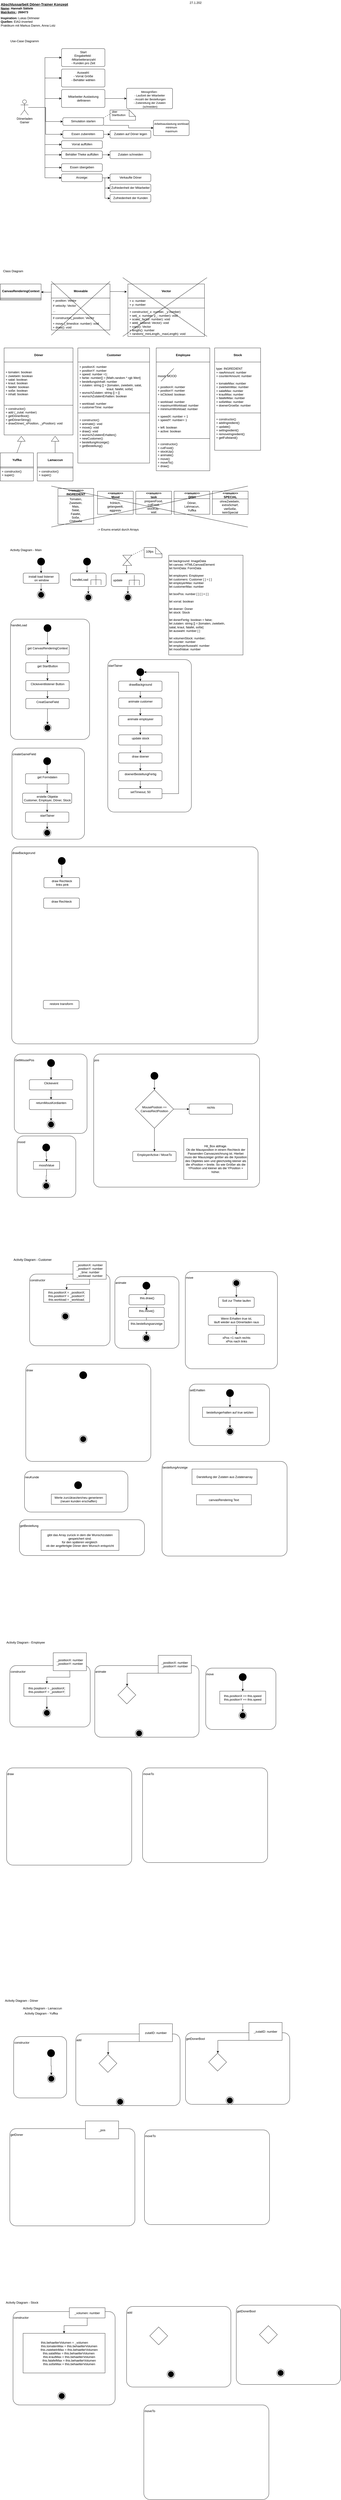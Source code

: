 <mxfile version="15.7.3" type="device"><diagram id="7r4EkHt8a0T-WiO6KExx" name="Seite-1"><mxGraphModel dx="2130" dy="1068" grid="1" gridSize="10" guides="1" tooltips="1" connect="1" arrows="1" fold="1" page="1" pageScale="1" pageWidth="827" pageHeight="1169" math="0" shadow="0"><root><mxCell id="0"/><mxCell id="1" parent="0"/><mxCell id="WT5VF2TUyU8Lv_69yFhp-138" style="edgeStyle=orthogonalEdgeStyle;rounded=0;orthogonalLoop=1;jettySize=auto;html=1;entryX=0;entryY=0.5;entryDx=0;entryDy=0;" edge="1" parent="1" source="Qmf67HxENv94UD_E8Iam-1" target="Qmf67HxENv94UD_E8Iam-2"><mxGeometry relative="1" as="geometry"/></mxCell><mxCell id="WT5VF2TUyU8Lv_69yFhp-139" style="edgeStyle=orthogonalEdgeStyle;rounded=0;orthogonalLoop=1;jettySize=auto;html=1;entryX=0;entryY=0.5;entryDx=0;entryDy=0;" edge="1" parent="1" source="Qmf67HxENv94UD_E8Iam-1" target="Qmf67HxENv94UD_E8Iam-6"><mxGeometry relative="1" as="geometry"/></mxCell><mxCell id="WT5VF2TUyU8Lv_69yFhp-140" style="edgeStyle=orthogonalEdgeStyle;rounded=0;orthogonalLoop=1;jettySize=auto;html=1;entryX=0;entryY=0.5;entryDx=0;entryDy=0;" edge="1" parent="1" source="Qmf67HxENv94UD_E8Iam-1" target="Qmf67HxENv94UD_E8Iam-7"><mxGeometry relative="1" as="geometry"/></mxCell><mxCell id="WT5VF2TUyU8Lv_69yFhp-141" style="edgeStyle=orthogonalEdgeStyle;rounded=0;orthogonalLoop=1;jettySize=auto;html=1;entryX=0;entryY=0.5;entryDx=0;entryDy=0;" edge="1" parent="1" source="Qmf67HxENv94UD_E8Iam-1" target="Qmf67HxENv94UD_E8Iam-9"><mxGeometry relative="1" as="geometry"/></mxCell><mxCell id="WT5VF2TUyU8Lv_69yFhp-142" style="edgeStyle=orthogonalEdgeStyle;rounded=0;orthogonalLoop=1;jettySize=auto;html=1;entryX=0;entryY=0.5;entryDx=0;entryDy=0;" edge="1" parent="1" source="Qmf67HxENv94UD_E8Iam-1" target="Qmf67HxENv94UD_E8Iam-14"><mxGeometry relative="1" as="geometry"><Array as="points"><mxPoint x="188" y="430"/><mxPoint x="188" y="535"/></Array></mxGeometry></mxCell><mxCell id="WT5VF2TUyU8Lv_69yFhp-143" style="edgeStyle=orthogonalEdgeStyle;rounded=0;orthogonalLoop=1;jettySize=auto;html=1;entryX=0;entryY=0.5;entryDx=0;entryDy=0;" edge="1" parent="1" source="Qmf67HxENv94UD_E8Iam-1" target="Qmf67HxENv94UD_E8Iam-15"><mxGeometry relative="1" as="geometry"/></mxCell><mxCell id="WT5VF2TUyU8Lv_69yFhp-144" style="edgeStyle=orthogonalEdgeStyle;rounded=0;orthogonalLoop=1;jettySize=auto;html=1;entryX=0;entryY=0.5;entryDx=0;entryDy=0;" edge="1" parent="1" source="Qmf67HxENv94UD_E8Iam-1" target="Qmf67HxENv94UD_E8Iam-16"><mxGeometry relative="1" as="geometry"/></mxCell><mxCell id="WT5VF2TUyU8Lv_69yFhp-145" style="edgeStyle=orthogonalEdgeStyle;rounded=0;orthogonalLoop=1;jettySize=auto;html=1;entryX=0;entryY=0.5;entryDx=0;entryDy=0;" edge="1" parent="1" source="Qmf67HxENv94UD_E8Iam-1" target="Qmf67HxENv94UD_E8Iam-17"><mxGeometry relative="1" as="geometry"/></mxCell><mxCell id="WT5VF2TUyU8Lv_69yFhp-146" style="edgeStyle=orthogonalEdgeStyle;rounded=0;orthogonalLoop=1;jettySize=auto;html=1;entryX=0;entryY=0.5;entryDx=0;entryDy=0;" edge="1" parent="1" source="Qmf67HxENv94UD_E8Iam-1" target="Qmf67HxENv94UD_E8Iam-18"><mxGeometry relative="1" as="geometry"><Array as="points"><mxPoint x="185" y="430"/><mxPoint x="185" y="705"/></Array></mxGeometry></mxCell><mxCell id="Qmf67HxENv94UD_E8Iam-1" value="Dönerladen&lt;br&gt;Gamer" style="shape=umlActor;verticalLabelPosition=bottom;verticalAlign=top;html=1;" parent="1" vertex="1"><mxGeometry x="90" y="400" width="30" height="60" as="geometry"/></mxCell><mxCell id="Qmf67HxENv94UD_E8Iam-2" value="Start&lt;br&gt;&lt;div&gt;&lt;span&gt;Eingabefeld:&amp;nbsp;&lt;/span&gt;&lt;/div&gt;&lt;div&gt;&lt;span&gt;-Mitarbeiteranzahl&lt;/span&gt;&lt;/div&gt;&lt;div&gt;&lt;span&gt;- Kunden pro Zeit&lt;/span&gt;&lt;/div&gt;" style="html=1;align=center;verticalAlign=top;rounded=1;absoluteArcSize=1;arcSize=10;dashed=0;" parent="1" vertex="1"><mxGeometry x="250" y="200" width="170" height="70" as="geometry"/></mxCell><mxCell id="Qmf67HxENv94UD_E8Iam-3" value="&lt;font style=&quot;font-size: 14px&quot;&gt;&lt;b&gt;&lt;u&gt;Abschlussarbeit Döner-Trainer Konzept&lt;br&gt;&lt;/u&gt;&lt;/b&gt;&lt;/font&gt;&lt;div&gt;&lt;font style=&quot;font-size: 12px&quot;&gt;&lt;b&gt;&lt;u&gt;Name&lt;/u&gt;&lt;/b&gt;&lt;b&gt;:&lt;/b&gt;&lt;b&gt; &lt;/b&gt;&lt;b&gt;Hannah Sättele&lt;/b&gt;&lt;/font&gt;&lt;/div&gt;&lt;div&gt;&lt;font style=&quot;font-size: 12px&quot;&gt;&lt;u style=&quot;font-weight: bold&quot;&gt;Matrikelnr.&lt;/u&gt;&lt;span style=&quot;font-weight: bold&quot;&gt;:&lt;/span&gt; &lt;b&gt;268473&lt;/b&gt;&lt;/font&gt;&lt;/div&gt;&lt;b style=&quot;font-size: 14px&quot;&gt;&lt;u&gt;&lt;br&gt;&lt;/u&gt;&lt;/b&gt;" style="text;html=1;align=left;verticalAlign=middle;resizable=0;points=[];autosize=1;strokeColor=none;fillColor=none;" parent="1" vertex="1"><mxGeometry x="10" y="20" width="280" height="60" as="geometry"/></mxCell><mxCell id="Qmf67HxENv94UD_E8Iam-4" value="&lt;font style=&quot;font-size: 12px&quot;&gt;Use-Case Diagramm&lt;/font&gt;" style="text;html=1;align=center;verticalAlign=middle;resizable=0;points=[];autosize=1;strokeColor=none;fillColor=none;fontSize=14;" parent="1" vertex="1"><mxGeometry x="40" y="160" width="130" height="20" as="geometry"/></mxCell><mxCell id="Qmf67HxENv94UD_E8Iam-5" value="&lt;font style=&quot;font-size: 12px&quot;&gt;27.1.202&lt;/font&gt;" style="text;html=1;align=center;verticalAlign=middle;resizable=0;points=[];autosize=1;strokeColor=none;fillColor=none;fontSize=14;" parent="1" vertex="1"><mxGeometry x="735" y="10" width="80" height="20" as="geometry"/></mxCell><mxCell id="Qmf67HxENv94UD_E8Iam-6" value="Auswahl:&lt;br&gt;- Vorrat Größe&lt;br&gt;- Behälter wählen" style="html=1;align=center;verticalAlign=top;rounded=1;absoluteArcSize=1;arcSize=10;dashed=0;" parent="1" vertex="1"><mxGeometry x="250" y="280" width="170" height="70" as="geometry"/></mxCell><mxCell id="Qmf67HxENv94UD_E8Iam-11" value="" style="edgeStyle=orthogonalEdgeStyle;rounded=0;orthogonalLoop=1;jettySize=auto;html=1;fontSize=11;" parent="1" source="Qmf67HxENv94UD_E8Iam-7" target="Qmf67HxENv94UD_E8Iam-8" edge="1"><mxGeometry relative="1" as="geometry"/></mxCell><mxCell id="Qmf67HxENv94UD_E8Iam-7" value="&lt;br&gt;Mitarbeiter Auslastung&lt;br&gt;&amp;nbsp;definieren" style="html=1;align=center;verticalAlign=top;rounded=1;absoluteArcSize=1;arcSize=10;dashed=0;" parent="1" vertex="1"><mxGeometry x="250" y="360" width="170" height="70" as="geometry"/></mxCell><mxCell id="Qmf67HxENv94UD_E8Iam-8" value="&lt;font style=&quot;font-size: 11px&quot;&gt;Messgrößen:&amp;nbsp;&lt;br&gt;- Laufzeit der Mitarbeiter&lt;br&gt;- Anzahl der Bestellungen&lt;br&gt;- Zubereitung der Zutaten&lt;br&gt;&amp;nbsp;(schneiden)&lt;/font&gt;" style="html=1;align=center;verticalAlign=top;rounded=1;absoluteArcSize=1;arcSize=10;dashed=0;" parent="1" vertex="1"><mxGeometry x="505" y="355" width="180" height="80" as="geometry"/></mxCell><mxCell id="Qmf67HxENv94UD_E8Iam-137" style="edgeStyle=orthogonalEdgeStyle;rounded=0;orthogonalLoop=1;jettySize=auto;html=1;entryX=0;entryY=0.5;entryDx=0;entryDy=0;fontSize=12;" parent="1" source="Qmf67HxENv94UD_E8Iam-9" target="Qmf67HxENv94UD_E8Iam-136" edge="1"><mxGeometry relative="1" as="geometry"><Array as="points"><mxPoint x="513" y="500"/><mxPoint x="513" y="510"/></Array></mxGeometry></mxCell><mxCell id="Qmf67HxENv94UD_E8Iam-9" value="Simulation starten" style="html=1;align=center;verticalAlign=top;rounded=1;absoluteArcSize=1;arcSize=10;dashed=0;" parent="1" vertex="1"><mxGeometry x="255" y="470" width="160" height="30" as="geometry"/></mxCell><mxCell id="Qmf67HxENv94UD_E8Iam-12" value="" style="shape=note2;boundedLbl=1;whiteSpace=wrap;html=1;size=25;verticalAlign=top;align=left;spacingLeft=5;fontSize=11;" parent="1" vertex="1"><mxGeometry x="440" y="440" width="100" height="40" as="geometry"/></mxCell><mxCell id="Qmf67HxENv94UD_E8Iam-13" value="über &#10;Startbutton" style="resizeWidth=1;part=1;strokeColor=none;fillColor=none;align=left;spacingLeft=5;fontSize=11;" parent="Qmf67HxENv94UD_E8Iam-12" vertex="1"><mxGeometry width="100" height="25" relative="1" as="geometry"/></mxCell><mxCell id="Qmf67HxENv94UD_E8Iam-25" value="" style="edgeStyle=orthogonalEdgeStyle;rounded=0;orthogonalLoop=1;jettySize=auto;html=1;fontSize=11;" parent="1" source="Qmf67HxENv94UD_E8Iam-14" target="Qmf67HxENv94UD_E8Iam-24" edge="1"><mxGeometry relative="1" as="geometry"/></mxCell><mxCell id="Qmf67HxENv94UD_E8Iam-14" value="Essen zubereiten" style="html=1;align=center;verticalAlign=top;rounded=1;absoluteArcSize=1;arcSize=10;dashed=0;" parent="1" vertex="1"><mxGeometry x="255" y="520" width="160" height="30" as="geometry"/></mxCell><mxCell id="Qmf67HxENv94UD_E8Iam-15" value="Vorrat auffüllen" style="html=1;align=center;verticalAlign=top;rounded=1;absoluteArcSize=1;arcSize=10;dashed=0;" parent="1" vertex="1"><mxGeometry x="250" y="560" width="160" height="30" as="geometry"/></mxCell><mxCell id="Qmf67HxENv94UD_E8Iam-23" value="" style="edgeStyle=orthogonalEdgeStyle;rounded=0;orthogonalLoop=1;jettySize=auto;html=1;fontSize=11;" parent="1" source="Qmf67HxENv94UD_E8Iam-16" target="Qmf67HxENv94UD_E8Iam-22" edge="1"><mxGeometry relative="1" as="geometry"/></mxCell><mxCell id="Qmf67HxENv94UD_E8Iam-16" value="Behälter Theke auffüllen" style="html=1;align=center;verticalAlign=top;rounded=1;absoluteArcSize=1;arcSize=10;dashed=0;" parent="1" vertex="1"><mxGeometry x="250" y="600" width="160" height="30" as="geometry"/></mxCell><mxCell id="Qmf67HxENv94UD_E8Iam-17" value="Essen übergeben" style="html=1;align=center;verticalAlign=top;rounded=1;absoluteArcSize=1;arcSize=10;dashed=0;" parent="1" vertex="1"><mxGeometry x="250" y="650" width="160" height="30" as="geometry"/></mxCell><mxCell id="Qmf67HxENv94UD_E8Iam-29" style="edgeStyle=orthogonalEdgeStyle;rounded=0;orthogonalLoop=1;jettySize=auto;html=1;entryX=0;entryY=0.5;entryDx=0;entryDy=0;fontSize=11;" parent="1" source="Qmf67HxENv94UD_E8Iam-18" target="Qmf67HxENv94UD_E8Iam-19" edge="1"><mxGeometry relative="1" as="geometry"/></mxCell><mxCell id="Qmf67HxENv94UD_E8Iam-30" style="edgeStyle=orthogonalEdgeStyle;rounded=0;orthogonalLoop=1;jettySize=auto;html=1;entryX=0;entryY=0.5;entryDx=0;entryDy=0;fontSize=11;" parent="1" source="Qmf67HxENv94UD_E8Iam-18" target="Qmf67HxENv94UD_E8Iam-20" edge="1"><mxGeometry relative="1" as="geometry"><Array as="points"><mxPoint x="420" y="705"/><mxPoint x="420" y="745"/></Array></mxGeometry></mxCell><mxCell id="Qmf67HxENv94UD_E8Iam-31" style="edgeStyle=orthogonalEdgeStyle;rounded=0;orthogonalLoop=1;jettySize=auto;html=1;entryX=0;entryY=0.5;entryDx=0;entryDy=0;fontSize=11;" parent="1" source="Qmf67HxENv94UD_E8Iam-18" target="Qmf67HxENv94UD_E8Iam-21" edge="1"><mxGeometry relative="1" as="geometry"><Array as="points"><mxPoint x="420" y="705"/><mxPoint x="420" y="785"/></Array></mxGeometry></mxCell><mxCell id="Qmf67HxENv94UD_E8Iam-18" value="Anzeige:" style="html=1;align=center;verticalAlign=top;rounded=1;absoluteArcSize=1;arcSize=10;dashed=0;" parent="1" vertex="1"><mxGeometry x="250" y="690" width="160" height="30" as="geometry"/></mxCell><mxCell id="Qmf67HxENv94UD_E8Iam-19" value="Verkaufte Döner" style="html=1;align=center;verticalAlign=top;rounded=1;absoluteArcSize=1;arcSize=10;dashed=0;" parent="1" vertex="1"><mxGeometry x="440" y="690" width="160" height="30" as="geometry"/></mxCell><mxCell id="Qmf67HxENv94UD_E8Iam-20" value="Zufriedenheit der Mitarbeiter" style="html=1;align=center;verticalAlign=top;rounded=1;absoluteArcSize=1;arcSize=10;dashed=0;" parent="1" vertex="1"><mxGeometry x="440" y="730" width="160" height="30" as="geometry"/></mxCell><mxCell id="Qmf67HxENv94UD_E8Iam-21" value="Zufriedenheit der Kunden" style="html=1;align=center;verticalAlign=top;rounded=1;absoluteArcSize=1;arcSize=10;dashed=0;" parent="1" vertex="1"><mxGeometry x="440" y="770" width="160" height="30" as="geometry"/></mxCell><mxCell id="Qmf67HxENv94UD_E8Iam-22" value="Zutaten schneiden" style="html=1;align=center;verticalAlign=top;rounded=1;absoluteArcSize=1;arcSize=10;dashed=0;" parent="1" vertex="1"><mxGeometry x="440" y="600" width="160" height="30" as="geometry"/></mxCell><mxCell id="Qmf67HxENv94UD_E8Iam-24" value="Zutaten auf Döner legen" style="html=1;align=center;verticalAlign=top;rounded=1;absoluteArcSize=1;arcSize=10;dashed=0;" parent="1" vertex="1"><mxGeometry x="440" y="520" width="160" height="30" as="geometry"/></mxCell><mxCell id="Qmf67HxENv94UD_E8Iam-33" value="&lt;font&gt;&lt;b style=&quot;font-size: 12px&quot;&gt;Inspiration:&lt;/b&gt;&lt;span style=&quot;font-size: 12px&quot;&gt; Lukas Dirlmeier&amp;nbsp;&lt;/span&gt;&lt;h1 class=&quot; d-flex flex-wrap flex-items-center wb-break-word f3 text-normal&quot; style=&quot;box-sizing: border-box ; margin: 0px ; color: rgb(36 , 41 , 47) ; font-family: , &amp;#34;blinkmacsystemfont&amp;#34; , &amp;#34;segoe ui&amp;#34; , &amp;#34;helvetica&amp;#34; , &amp;#34;arial&amp;#34; , sans-serif , &amp;#34;apple color emoji&amp;#34; , &amp;#34;segoe ui emoji&amp;#34; ; background-color: rgb(246 , 248 , 250) ; font-size: 20px ; font-weight: 400 ; align-items: center ; word-break: break-word ; overflow-wrap: break-word ; display: flex&quot;&gt;&lt;span style=&quot;box-sizing: border-box&quot;&gt;&lt;/span&gt;&lt;/h1&gt;&lt;b style=&quot;font-size: 12px&quot;&gt;Quellen&lt;/b&gt;&lt;b style=&quot;font-size: 12px&quot;&gt;:&amp;nbsp;&lt;/b&gt;&lt;span style=&quot;font-size: 12px&quot;&gt;EIA2-Inverted&lt;/span&gt;&lt;b style=&quot;font-size: 12px&quot;&gt;&lt;br&gt;&lt;/b&gt;&lt;span style=&quot;font-size: 12px&quot;&gt;Praktikum mit Markus Damm, Anna&lt;/span&gt;&lt;span style=&quot;font-weight: bold ; font-size: 12px&quot;&gt;&amp;nbsp;&lt;/span&gt;&lt;font style=&quot;font-size: 12px&quot;&gt;Lotz&lt;/font&gt;&lt;/font&gt;" style="text;html=1;align=left;verticalAlign=middle;resizable=0;points=[];autosize=1;strokeColor=none;fillColor=none;fontSize=11;" parent="1" vertex="1"><mxGeometry x="10" y="70" width="230" height="50" as="geometry"/></mxCell><mxCell id="Qmf67HxENv94UD_E8Iam-34" value="Class Diagram" style="text;html=1;align=center;verticalAlign=middle;resizable=0;points=[];autosize=1;strokeColor=none;fillColor=none;fontSize=12;" parent="1" vertex="1"><mxGeometry x="15" y="1060" width="90" height="20" as="geometry"/></mxCell><mxCell id="Qmf67HxENv94UD_E8Iam-53" value="&lt;br&gt;&lt;b&gt;CanvasRenderingContext&lt;/b&gt;" style="swimlane;fontStyle=0;align=center;verticalAlign=top;childLayout=stackLayout;horizontal=1;startSize=55;horizontalStack=0;resizeParent=1;resizeParentMax=0;resizeLast=0;collapsible=0;marginBottom=0;html=1;fontSize=12;" parent="1" vertex="1"><mxGeometry x="10" y="1120" width="160" height="63" as="geometry"/></mxCell><mxCell id="Qmf67HxENv94UD_E8Iam-58" value="" style="line;strokeWidth=1;fillColor=none;align=left;verticalAlign=middle;spacingTop=-1;spacingLeft=3;spacingRight=3;rotatable=0;labelPosition=right;points=[];portConstraint=eastwest;fontSize=12;" parent="Qmf67HxENv94UD_E8Iam-53" vertex="1"><mxGeometry y="55" width="160" height="8" as="geometry"/></mxCell><mxCell id="Qmf67HxENv94UD_E8Iam-150" style="edgeStyle=orthogonalEdgeStyle;rounded=0;orthogonalLoop=1;jettySize=auto;html=1;entryX=-0.014;entryY=0.148;entryDx=0;entryDy=0;entryPerimeter=0;fontSize=12;exitX=1.001;exitY=0.164;exitDx=0;exitDy=0;exitPerimeter=0;" parent="1" source="Qmf67HxENv94UD_E8Iam-61" target="Qmf67HxENv94UD_E8Iam-69" edge="1"><mxGeometry relative="1" as="geometry"/></mxCell><mxCell id="Qmf67HxENv94UD_E8Iam-151" style="edgeStyle=orthogonalEdgeStyle;rounded=0;orthogonalLoop=1;jettySize=auto;html=1;entryX=1;entryY=0.5;entryDx=0;entryDy=0;fontSize=12;exitX=0.006;exitY=0.178;exitDx=0;exitDy=0;exitPerimeter=0;" parent="1" source="Qmf67HxENv94UD_E8Iam-61" target="Qmf67HxENv94UD_E8Iam-53" edge="1"><mxGeometry relative="1" as="geometry"/></mxCell><mxCell id="Qmf67HxENv94UD_E8Iam-61" value="&lt;br&gt;&lt;b&gt;Moveable&lt;/b&gt;" style="swimlane;fontStyle=0;align=center;verticalAlign=top;childLayout=stackLayout;horizontal=1;startSize=55;horizontalStack=0;resizeParent=1;resizeParentMax=0;resizeLast=0;collapsible=0;marginBottom=0;html=1;fontSize=12;" parent="1" vertex="1"><mxGeometry x="210" y="1120" width="230" height="180" as="geometry"/></mxCell><mxCell id="Qmf67HxENv94UD_E8Iam-62" value="+ position: Vector" style="text;html=1;strokeColor=none;fillColor=none;align=left;verticalAlign=middle;spacingLeft=4;spacingRight=4;overflow=hidden;rotatable=0;points=[[0,0.5],[1,0.5]];portConstraint=eastwest;fontSize=12;" parent="Qmf67HxENv94UD_E8Iam-61" vertex="1"><mxGeometry y="55" width="230" height="20" as="geometry"/></mxCell><mxCell id="Qmf67HxENv94UD_E8Iam-63" value="# velocity: Vector" style="text;html=1;strokeColor=none;fillColor=none;align=left;verticalAlign=middle;spacingLeft=4;spacingRight=4;overflow=hidden;rotatable=0;points=[[0,0.5],[1,0.5]];portConstraint=eastwest;fontSize=12;" parent="Qmf67HxENv94UD_E8Iam-61" vertex="1"><mxGeometry y="75" width="230" height="20" as="geometry"/></mxCell><mxCell id="Qmf67HxENv94UD_E8Iam-65" value="..." style="text;html=1;strokeColor=none;fillColor=none;align=left;verticalAlign=middle;spacingLeft=4;spacingRight=4;overflow=hidden;rotatable=0;points=[[0,0.5],[1,0.5]];portConstraint=eastwest;fontSize=12;" parent="Qmf67HxENv94UD_E8Iam-61" vertex="1"><mxGeometry y="95" width="230" height="20" as="geometry"/></mxCell><mxCell id="Qmf67HxENv94UD_E8Iam-66" value="" style="line;strokeWidth=1;fillColor=none;align=left;verticalAlign=middle;spacingTop=-1;spacingLeft=3;spacingRight=3;rotatable=0;labelPosition=right;points=[];portConstraint=eastwest;fontSize=12;" parent="Qmf67HxENv94UD_E8Iam-61" vertex="1"><mxGeometry y="115" width="230" height="8" as="geometry"/></mxCell><mxCell id="Qmf67HxENv94UD_E8Iam-67" value="# constructor(_position: Vector" style="text;html=1;strokeColor=none;fillColor=none;align=left;verticalAlign=middle;spacingLeft=4;spacingRight=4;overflow=hidden;rotatable=0;points=[[0,0.5],[1,0.5]];portConstraint=eastwest;fontSize=12;" parent="Qmf67HxENv94UD_E8Iam-61" vertex="1"><mxGeometry y="123" width="230" height="20" as="geometry"/></mxCell><mxCell id="Qmf67HxENv94UD_E8Iam-68" value="+ move (_timeslice: number): void&lt;br&gt;+ draw(): void" style="text;html=1;strokeColor=none;fillColor=none;align=left;verticalAlign=middle;spacingLeft=4;spacingRight=4;overflow=hidden;rotatable=0;points=[[0,0.5],[1,0.5]];portConstraint=eastwest;fontSize=12;" parent="Qmf67HxENv94UD_E8Iam-61" vertex="1"><mxGeometry y="143" width="230" height="37" as="geometry"/></mxCell><mxCell id="Qmf67HxENv94UD_E8Iam-69" value="&lt;br&gt;&lt;b&gt;Vector&lt;/b&gt;" style="swimlane;fontStyle=0;align=center;verticalAlign=top;childLayout=stackLayout;horizontal=1;startSize=55;horizontalStack=0;resizeParent=1;resizeParentMax=0;resizeLast=0;collapsible=0;marginBottom=0;html=1;fontSize=12;" parent="1" vertex="1"><mxGeometry x="510" y="1120" width="300" height="205" as="geometry"/></mxCell><mxCell id="Qmf67HxENv94UD_E8Iam-70" value="+ x: number&lt;br&gt;+ y: number" style="text;html=1;strokeColor=none;fillColor=none;align=left;verticalAlign=middle;spacingLeft=4;spacingRight=4;overflow=hidden;rotatable=0;points=[[0,0.5],[1,0.5]];portConstraint=eastwest;fontSize=12;" parent="Qmf67HxENv94UD_E8Iam-69" vertex="1"><mxGeometry y="55" width="300" height="35" as="geometry"/></mxCell><mxCell id="Qmf67HxENv94UD_E8Iam-73" value="" style="line;strokeWidth=1;fillColor=none;align=left;verticalAlign=middle;spacingTop=-1;spacingLeft=3;spacingRight=3;rotatable=0;labelPosition=right;points=[];portConstraint=eastwest;fontSize=12;" parent="Qmf67HxENv94UD_E8Iam-69" vertex="1"><mxGeometry y="90" width="300" height="8" as="geometry"/></mxCell><mxCell id="Qmf67HxENv94UD_E8Iam-74" value="&lt;div&gt;&lt;span&gt;+ constructor(_x: number, _y:number)&lt;/span&gt;&lt;/div&gt;&lt;div&gt;&lt;span&gt;+ set(_x: number, y_: number): void&lt;/span&gt;&lt;/div&gt;&lt;div&gt;&lt;span&gt;+ scale(_factor: number): void&lt;/span&gt;&lt;/div&gt;&lt;div&gt;&lt;span&gt;+ add(_addend: Vector): void&lt;/span&gt;&lt;/div&gt;&lt;div&gt;&lt;span&gt;+ copy(): Vector&lt;/span&gt;&lt;/div&gt;&lt;div&gt;&lt;span&gt;+ length(): number&lt;/span&gt;&lt;/div&gt;&lt;div&gt;&lt;span&gt;+ random(_minLength,_maxLength): void&lt;/span&gt;&lt;/div&gt;" style="text;html=1;strokeColor=none;fillColor=none;align=left;verticalAlign=middle;spacingLeft=4;spacingRight=4;overflow=hidden;rotatable=0;points=[[0,0.5],[1,0.5]];portConstraint=eastwest;fontSize=12;" parent="Qmf67HxENv94UD_E8Iam-69" vertex="1"><mxGeometry y="98" width="300" height="107" as="geometry"/></mxCell><mxCell id="Qmf67HxENv94UD_E8Iam-76" value="&lt;br&gt;&lt;b&gt;Döner&lt;/b&gt;" style="swimlane;fontStyle=0;align=center;verticalAlign=top;childLayout=stackLayout;horizontal=1;startSize=55;horizontalStack=0;resizeParent=1;resizeParentMax=0;resizeLast=0;collapsible=0;marginBottom=0;html=1;fontSize=12;" parent="1" vertex="1"><mxGeometry x="25" y="1370" width="270" height="340" as="geometry"/></mxCell><mxCell id="Qmf67HxENv94UD_E8Iam-77" value="+ tomaten: boolean&amp;nbsp;&lt;br&gt;+ zwiebeln: boolean&lt;br&gt;+ salat: boolean&lt;br&gt;+ kraut: boolean&lt;br&gt;+ falafel: boolean&lt;br&gt;+ soße: boolean&lt;br&gt;+ inhalt: boolean&amp;nbsp;" style="text;html=1;strokeColor=none;fillColor=none;align=left;verticalAlign=middle;spacingLeft=4;spacingRight=4;overflow=hidden;rotatable=0;points=[[0,0.5],[1,0.5]];portConstraint=eastwest;fontSize=12;" parent="Qmf67HxENv94UD_E8Iam-76" vertex="1"><mxGeometry y="55" width="270" height="165" as="geometry"/></mxCell><mxCell id="Qmf67HxENv94UD_E8Iam-78" value="" style="line;strokeWidth=1;fillColor=none;align=left;verticalAlign=middle;spacingTop=-1;spacingLeft=3;spacingRight=3;rotatable=0;labelPosition=right;points=[];portConstraint=eastwest;fontSize=12;" parent="Qmf67HxENv94UD_E8Iam-76" vertex="1"><mxGeometry y="220" width="270" height="8" as="geometry"/></mxCell><mxCell id="Qmf67HxENv94UD_E8Iam-79" value="&lt;div&gt;&lt;span&gt;+ constructor()&lt;/span&gt;&lt;/div&gt;&lt;div&gt;&lt;span&gt;+ add (_zutat: number)&lt;/span&gt;&lt;/div&gt;&lt;div&gt;+ getDönerBool()&lt;/div&gt;&lt;div&gt;+ getDönerString()&lt;/div&gt;&lt;div&gt;+ drawDöner(_xPosition, _yPosition): void&lt;/div&gt;&lt;div&gt;&lt;br&gt;&lt;/div&gt;&lt;div&gt;&lt;br&gt;&lt;/div&gt;&lt;div&gt;&lt;br&gt;&lt;/div&gt;" style="text;html=1;strokeColor=none;fillColor=none;align=left;verticalAlign=middle;spacingLeft=4;spacingRight=4;overflow=hidden;rotatable=0;points=[[0,0.5],[1,0.5]];portConstraint=eastwest;fontSize=12;" parent="Qmf67HxENv94UD_E8Iam-76" vertex="1"><mxGeometry y="228" width="270" height="112" as="geometry"/></mxCell><mxCell id="Qmf67HxENv94UD_E8Iam-80" value="&lt;br&gt;&lt;b&gt;Customer&lt;/b&gt;" style="swimlane;fontStyle=0;align=center;verticalAlign=top;childLayout=stackLayout;horizontal=1;startSize=55;horizontalStack=0;resizeParent=1;resizeParentMax=0;resizeLast=0;collapsible=0;marginBottom=0;html=1;fontSize=12;" parent="1" vertex="1"><mxGeometry x="314" y="1370" width="281" height="450" as="geometry"/></mxCell><mxCell id="Qmf67HxENv94UD_E8Iam-81" value="+ positionX: number&lt;br&gt;+ positionY: number&lt;br&gt;+ speed: number =1;&lt;br&gt;+ farbe: number[] = [Math.random * rgb Wert]&lt;br&gt;+ bestellungsInhalt: number&lt;br&gt;+ zutaten: string [] = [tomaten, zwiebeln, salat,&lt;br&gt;&amp;nbsp;&lt;span style=&quot;white-space: pre&quot;&gt;&#9;&lt;/span&gt;&lt;span style=&quot;white-space: pre&quot;&gt;&#9;&lt;/span&gt;&lt;span style=&quot;white-space: pre&quot;&gt;&#9;&lt;/span&gt;&lt;span style=&quot;white-space: pre&quot;&gt;&#9;&lt;/span&gt;kraut, falafel, soße]&lt;br&gt;+ wunschZutaten: string [] = []&lt;br&gt;+ wunschZutatenErhalten: boolean&lt;br&gt;&lt;br&gt;+ workload: number&lt;br&gt;+ customerTime: number" style="text;html=1;strokeColor=none;fillColor=none;align=left;verticalAlign=middle;spacingLeft=4;spacingRight=4;overflow=hidden;rotatable=0;points=[[0,0.5],[1,0.5]];portConstraint=eastwest;fontSize=12;" parent="Qmf67HxENv94UD_E8Iam-80" vertex="1"><mxGeometry y="55" width="281" height="195" as="geometry"/></mxCell><mxCell id="Qmf67HxENv94UD_E8Iam-82" value="" style="line;strokeWidth=1;fillColor=none;align=left;verticalAlign=middle;spacingTop=-1;spacingLeft=3;spacingRight=3;rotatable=0;labelPosition=right;points=[];portConstraint=eastwest;fontSize=12;" parent="Qmf67HxENv94UD_E8Iam-80" vertex="1"><mxGeometry y="250" width="281" height="8" as="geometry"/></mxCell><mxCell id="Qmf67HxENv94UD_E8Iam-83" value="&lt;div&gt;&lt;span&gt;+ constructor()&lt;/span&gt;&lt;/div&gt;&lt;div&gt;&lt;span&gt;+ animate(): void&lt;/span&gt;&lt;/div&gt;&lt;div&gt;+ move(): void&lt;/div&gt;&lt;div&gt;+ draw(): void&lt;/div&gt;&lt;div&gt;+ wunschZutatenErhalten()&lt;/div&gt;&lt;div&gt;+ newCustomer()&lt;/div&gt;&lt;div&gt;+ bestellungAnzeige()&lt;/div&gt;&lt;div&gt;+ getBestellung()&lt;/div&gt;&lt;div&gt;&lt;br&gt;&lt;/div&gt;&lt;div&gt;&lt;br&gt;&lt;/div&gt;&lt;div&gt;&lt;br&gt;&lt;/div&gt;" style="text;html=1;strokeColor=none;fillColor=none;align=left;verticalAlign=middle;spacingLeft=4;spacingRight=4;overflow=hidden;rotatable=0;points=[[0,0.5],[1,0.5]];portConstraint=eastwest;fontSize=12;" parent="Qmf67HxENv94UD_E8Iam-80" vertex="1"><mxGeometry y="258" width="281" height="192" as="geometry"/></mxCell><mxCell id="Qmf67HxENv94UD_E8Iam-84" value="&lt;br&gt;&lt;b&gt;Stock&lt;/b&gt;" style="swimlane;fontStyle=0;align=center;verticalAlign=top;childLayout=stackLayout;horizontal=1;startSize=55;horizontalStack=0;resizeParent=1;resizeParentMax=0;resizeLast=0;collapsible=0;marginBottom=0;html=1;fontSize=12;" parent="1" vertex="1"><mxGeometry x="850" y="1370" width="180" height="400" as="geometry"/></mxCell><mxCell id="Qmf67HxENv94UD_E8Iam-85" value="type: INGREDIENT&lt;br&gt;+ rawAmount: number&lt;br&gt;+ counterAmount: number&lt;br&gt;&amp;nbsp;&lt;br&gt;+ tomateMax: number&lt;br&gt;+ zwiebelnMax: number&lt;br&gt;+ salatMax: number&lt;br&gt;+ krautMax: number&lt;br&gt;+ falafelMax: number&lt;br&gt;+ soßeMax: number&lt;br&gt;+ doenerGroeße: number" style="text;html=1;strokeColor=none;fillColor=none;align=left;verticalAlign=middle;spacingLeft=4;spacingRight=4;overflow=hidden;rotatable=0;points=[[0,0.5],[1,0.5]];portConstraint=eastwest;fontSize=12;" parent="Qmf67HxENv94UD_E8Iam-84" vertex="1"><mxGeometry y="55" width="180" height="195" as="geometry"/></mxCell><mxCell id="Qmf67HxENv94UD_E8Iam-86" value="" style="line;strokeWidth=1;fillColor=none;align=left;verticalAlign=middle;spacingTop=-1;spacingLeft=3;spacingRight=3;rotatable=0;labelPosition=right;points=[];portConstraint=eastwest;fontSize=12;" parent="Qmf67HxENv94UD_E8Iam-84" vertex="1"><mxGeometry y="250" width="180" height="8" as="geometry"/></mxCell><mxCell id="Qmf67HxENv94UD_E8Iam-87" value="&lt;div&gt;&lt;span&gt;+ constructor()&lt;/span&gt;&lt;/div&gt;&lt;div&gt;+ addIngredient()&lt;/div&gt;&lt;div&gt;+ update()&lt;/div&gt;&lt;div&gt;+ setIngredient()&lt;/div&gt;&lt;div&gt;+ removeIngredient()&lt;/div&gt;&lt;div&gt;+ getFullstand()&lt;/div&gt;&lt;div&gt;&lt;br&gt;&lt;/div&gt;&lt;div&gt;&lt;br&gt;&lt;/div&gt;" style="text;html=1;strokeColor=none;fillColor=none;align=left;verticalAlign=middle;spacingLeft=4;spacingRight=4;overflow=hidden;rotatable=0;points=[[0,0.5],[1,0.5]];portConstraint=eastwest;fontSize=12;" parent="Qmf67HxENv94UD_E8Iam-84" vertex="1"><mxGeometry y="258" width="180" height="142" as="geometry"/></mxCell><mxCell id="Qmf67HxENv94UD_E8Iam-89" value="Activity Diagram - Main" style="text;html=1;align=center;verticalAlign=middle;resizable=0;points=[];autosize=1;strokeColor=none;fillColor=none;fontSize=12;" parent="1" vertex="1"><mxGeometry x="40" y="2150" width="140" height="20" as="geometry"/></mxCell><mxCell id="Qmf67HxENv94UD_E8Iam-91" value="Activity Diagram - Employee" style="text;html=1;align=center;verticalAlign=middle;resizable=0;points=[];autosize=1;strokeColor=none;fillColor=none;fontSize=12;" parent="1" vertex="1"><mxGeometry x="24" y="6420" width="170" height="20" as="geometry"/></mxCell><mxCell id="Qmf67HxENv94UD_E8Iam-96" value="" style="edgeStyle=orthogonalEdgeStyle;rounded=0;orthogonalLoop=1;jettySize=auto;html=1;fontSize=12;" parent="1" source="Qmf67HxENv94UD_E8Iam-93" target="Qmf67HxENv94UD_E8Iam-95" edge="1"><mxGeometry relative="1" as="geometry"/></mxCell><mxCell id="Qmf67HxENv94UD_E8Iam-93" value="" style="ellipse;fillColor=#000000;strokeColor=none;fontSize=12;align=left;" parent="1" vertex="1"><mxGeometry x="155" y="2190" width="30" height="30" as="geometry"/></mxCell><mxCell id="Qmf67HxENv94UD_E8Iam-94" value="" style="ellipse;html=1;shape=endState;fillColor=#000000;strokeColor=#000000;fontSize=12;align=left;" parent="1" vertex="1"><mxGeometry x="155" y="2320" width="30" height="30" as="geometry"/></mxCell><mxCell id="Qmf67HxENv94UD_E8Iam-97" value="" style="edgeStyle=orthogonalEdgeStyle;rounded=0;orthogonalLoop=1;jettySize=auto;html=1;fontSize=12;" parent="1" source="Qmf67HxENv94UD_E8Iam-95" target="Qmf67HxENv94UD_E8Iam-94" edge="1"><mxGeometry relative="1" as="geometry"/></mxCell><mxCell id="Qmf67HxENv94UD_E8Iam-95" value="install load listener&lt;br&gt;&amp;nbsp;on window" style="html=1;align=center;verticalAlign=top;rounded=1;absoluteArcSize=1;arcSize=10;dashed=0;fontSize=12;" parent="1" vertex="1"><mxGeometry x="100" y="2250" width="140" height="40" as="geometry"/></mxCell><mxCell id="Qmf67HxENv94UD_E8Iam-99" value="handleLoad" style="html=1;align=left;verticalAlign=top;rounded=1;absoluteArcSize=1;arcSize=50;dashed=0;spacingTop=10;spacingRight=30;fontSize=12;" parent="1" vertex="1"><mxGeometry x="50" y="2430" width="310" height="470" as="geometry"/></mxCell><mxCell id="WT5VF2TUyU8Lv_69yFhp-215" style="edgeStyle=orthogonalEdgeStyle;rounded=0;orthogonalLoop=1;jettySize=auto;html=1;entryX=0.5;entryY=0;entryDx=0;entryDy=0;fontSize=12;" edge="1" parent="1" source="Qmf67HxENv94UD_E8Iam-100" target="Qmf67HxENv94UD_E8Iam-101"><mxGeometry relative="1" as="geometry"/></mxCell><mxCell id="Qmf67HxENv94UD_E8Iam-100" value="" style="ellipse;fillColor=#000000;strokeColor=none;fontSize=12;align=left;" parent="1" vertex="1"><mxGeometry x="180" y="2450" width="30" height="30" as="geometry"/></mxCell><mxCell id="WT5VF2TUyU8Lv_69yFhp-216" value="" style="edgeStyle=orthogonalEdgeStyle;rounded=0;orthogonalLoop=1;jettySize=auto;html=1;fontSize=12;" edge="1" parent="1" source="Qmf67HxENv94UD_E8Iam-101" target="WT5VF2TUyU8Lv_69yFhp-74"><mxGeometry relative="1" as="geometry"/></mxCell><mxCell id="Qmf67HxENv94UD_E8Iam-101" value="get CanvasRenderingContext" style="html=1;align=center;verticalAlign=top;rounded=1;absoluteArcSize=1;arcSize=10;dashed=0;fontSize=12;" parent="1" vertex="1"><mxGeometry x="110" y="2530" width="170" height="40" as="geometry"/></mxCell><mxCell id="Qmf67HxENv94UD_E8Iam-110" style="edgeStyle=orthogonalEdgeStyle;rounded=0;orthogonalLoop=1;jettySize=auto;html=1;entryX=0.46;entryY=-0.023;entryDx=0;entryDy=0;entryPerimeter=0;fontSize=12;" parent="1" source="Qmf67HxENv94UD_E8Iam-105" target="Qmf67HxENv94UD_E8Iam-107" edge="1"><mxGeometry relative="1" as="geometry"/></mxCell><mxCell id="Qmf67HxENv94UD_E8Iam-105" value="" style="ellipse;fillColor=#000000;strokeColor=none;fontSize=12;align=left;" parent="1" vertex="1"><mxGeometry x="335" y="2190" width="30" height="30" as="geometry"/></mxCell><mxCell id="Qmf67HxENv94UD_E8Iam-111" style="edgeStyle=orthogonalEdgeStyle;rounded=0;orthogonalLoop=1;jettySize=auto;html=1;entryX=0.5;entryY=0;entryDx=0;entryDy=0;fontSize=12;" parent="1" source="Qmf67HxENv94UD_E8Iam-107" target="Qmf67HxENv94UD_E8Iam-108" edge="1"><mxGeometry relative="1" as="geometry"/></mxCell><mxCell id="Qmf67HxENv94UD_E8Iam-107" value="handleLoad" style="shape=mxgraph.uml25.behaviorAction;html=1;rounded=1;absoluteArcSize=1;arcSize=10;align=left;spacingLeft=5;fontSize=12;" parent="1" vertex="1"><mxGeometry x="285" y="2250" width="140" height="52.5" as="geometry"/></mxCell><mxCell id="Qmf67HxENv94UD_E8Iam-108" value="" style="ellipse;html=1;shape=endState;fillColor=#000000;strokeColor=#000000;fontSize=12;align=left;" parent="1" vertex="1"><mxGeometry x="340" y="2330" width="30" height="30" as="geometry"/></mxCell><mxCell id="Qmf67HxENv94UD_E8Iam-112" style="edgeStyle=orthogonalEdgeStyle;rounded=0;orthogonalLoop=1;jettySize=auto;html=1;entryX=0.46;entryY=-0.023;entryDx=0;entryDy=0;entryPerimeter=0;fontSize=12;" parent="1" target="Qmf67HxENv94UD_E8Iam-115" edge="1"><mxGeometry relative="1" as="geometry"><mxPoint x="505" y="2220" as="sourcePoint"/></mxGeometry></mxCell><mxCell id="Qmf67HxENv94UD_E8Iam-114" style="edgeStyle=orthogonalEdgeStyle;rounded=0;orthogonalLoop=1;jettySize=auto;html=1;entryX=0.5;entryY=0;entryDx=0;entryDy=0;fontSize=12;" parent="1" source="Qmf67HxENv94UD_E8Iam-115" target="Qmf67HxENv94UD_E8Iam-116" edge="1"><mxGeometry relative="1" as="geometry"/></mxCell><mxCell id="Qmf67HxENv94UD_E8Iam-115" value="update" style="shape=mxgraph.uml25.behaviorAction;html=1;rounded=1;absoluteArcSize=1;arcSize=10;align=left;spacingLeft=5;fontSize=12;" parent="1" vertex="1"><mxGeometry x="445" y="2252.5" width="130" height="50" as="geometry"/></mxCell><mxCell id="Qmf67HxENv94UD_E8Iam-116" value="" style="ellipse;html=1;shape=endState;fillColor=#000000;strokeColor=#000000;fontSize=12;align=left;" parent="1" vertex="1"><mxGeometry x="495" y="2330" width="30" height="30" as="geometry"/></mxCell><mxCell id="Qmf67HxENv94UD_E8Iam-117" value="" style="shape=collate;whiteSpace=wrap;html=1;fontSize=12;align=left;" parent="1" vertex="1"><mxGeometry x="490" y="2180" width="35" height="40" as="geometry"/></mxCell><mxCell id="Qmf67HxENv94UD_E8Iam-119" value="" style="shape=note2;boundedLbl=1;whiteSpace=wrap;html=1;size=25;verticalAlign=top;align=left;spacingLeft=5;fontSize=12;" parent="1" vertex="1"><mxGeometry x="573.75" y="2150" width="70" height="40" as="geometry"/></mxCell><mxCell id="Qmf67HxENv94UD_E8Iam-120" value="10fps" style="resizeWidth=1;part=1;strokeColor=none;fillColor=none;align=left;spacingLeft=5;fontSize=12;" parent="Qmf67HxENv94UD_E8Iam-119" vertex="1"><mxGeometry width="44.545" height="30" relative="1" as="geometry"/></mxCell><mxCell id="Qmf67HxENv94UD_E8Iam-131" value="&amp;lt;&amp;lt;enum&amp;gt;&amp;gt;&lt;br&gt;Mood" style="swimlane;fontStyle=1;align=center;verticalAlign=middle;childLayout=stackLayout;horizontal=1;startSize=29;horizontalStack=0;resizeParent=1;resizeParentMax=0;resizeLast=0;collapsible=0;marginBottom=0;html=1;fontSize=12;" parent="1" vertex="1"><mxGeometry x="391" y="1930" width="140" height="90" as="geometry"/></mxCell><mxCell id="Qmf67HxENv94UD_E8Iam-132" value="fröhlich,&lt;br&gt;gelangweilt,&lt;br&gt;aggresiv" style="text;html=1;strokeColor=none;fillColor=none;align=center;verticalAlign=middle;spacingLeft=4;spacingRight=4;overflow=hidden;rotatable=0;points=[[0,0.5],[1,0.5]];portConstraint=eastwest;fontSize=12;" parent="Qmf67HxENv94UD_E8Iam-131" vertex="1"><mxGeometry y="29" width="140" height="61" as="geometry"/></mxCell><mxCell id="Qmf67HxENv94UD_E8Iam-134" value="&amp;lt;&amp;lt;enum&amp;gt;&amp;gt;&lt;br&gt;task" style="swimlane;fontStyle=1;align=center;verticalAlign=middle;childLayout=stackLayout;horizontal=1;startSize=29;horizontalStack=0;resizeParent=1;resizeParentMax=0;resizeLast=0;collapsible=0;marginBottom=0;html=1;fontSize=12;" parent="1" vertex="1"><mxGeometry x="541" y="1930" width="140" height="90" as="geometry"/></mxCell><mxCell id="Qmf67HxENv94UD_E8Iam-135" value="prepareFood,&lt;br&gt;cutFood,&lt;br&gt;stockUp,&amp;nbsp;&lt;br&gt;wait" style="text;html=1;strokeColor=none;fillColor=none;align=center;verticalAlign=middle;spacingLeft=4;spacingRight=4;overflow=hidden;rotatable=0;points=[[0,0.5],[1,0.5]];portConstraint=eastwest;fontSize=12;" parent="Qmf67HxENv94UD_E8Iam-134" vertex="1"><mxGeometry y="29" width="140" height="61" as="geometry"/></mxCell><mxCell id="Qmf67HxENv94UD_E8Iam-136" value="&lt;span style=&quot;font-size: 11px&quot;&gt;Arbeitsauslastung workload&lt;br&gt;minimum&lt;br&gt;maximum&lt;br&gt;&lt;/span&gt;" style="html=1;align=center;verticalAlign=top;rounded=1;absoluteArcSize=1;arcSize=10;dashed=0;" parent="1" vertex="1"><mxGeometry x="610" y="480" width="140" height="60" as="geometry"/></mxCell><mxCell id="Qmf67HxENv94UD_E8Iam-138" value="&amp;lt;&amp;lt;enum&amp;gt;&amp;gt;&lt;br&gt;DISH" style="swimlane;fontStyle=1;align=center;verticalAlign=middle;childLayout=stackLayout;horizontal=1;startSize=29;horizontalStack=0;resizeParent=1;resizeParentMax=0;resizeLast=0;collapsible=0;marginBottom=0;html=1;fontSize=12;" parent="1" vertex="1"><mxGeometry x="691" y="1930" width="140" height="90" as="geometry"/></mxCell><mxCell id="Qmf67HxENv94UD_E8Iam-139" value="Döner,&lt;br&gt;Lahmacun,&lt;br&gt;Yuffka" style="text;html=1;strokeColor=none;fillColor=none;align=center;verticalAlign=middle;spacingLeft=4;spacingRight=4;overflow=hidden;rotatable=0;points=[[0,0.5],[1,0.5]];portConstraint=eastwest;fontSize=12;" parent="Qmf67HxENv94UD_E8Iam-138" vertex="1"><mxGeometry y="29" width="140" height="61" as="geometry"/></mxCell><mxCell id="Qmf67HxENv94UD_E8Iam-140" value="&amp;lt;&amp;lt;enum&amp;gt;&amp;gt;&lt;br&gt;SPECIAL" style="swimlane;fontStyle=1;align=center;verticalAlign=middle;childLayout=stackLayout;horizontal=1;startSize=30;horizontalStack=0;resizeParent=1;resizeParentMax=0;resizeLast=0;collapsible=0;marginBottom=0;html=1;fontSize=12;" parent="1" vertex="1"><mxGeometry x="841" y="1930" width="140" height="91" as="geometry"/></mxCell><mxCell id="Qmf67HxENv94UD_E8Iam-141" value="ohneZwiebeln,&amp;nbsp;&lt;br&gt;extraScharf,&lt;br&gt;vielSoße,&lt;br&gt;keinSpecial" style="text;html=1;strokeColor=none;fillColor=none;align=center;verticalAlign=middle;spacingLeft=4;spacingRight=4;overflow=hidden;rotatable=0;points=[[0,0.5],[1,0.5]];portConstraint=eastwest;fontSize=12;" parent="Qmf67HxENv94UD_E8Iam-140" vertex="1"><mxGeometry y="30" width="140" height="61" as="geometry"/></mxCell><mxCell id="Qmf67HxENv94UD_E8Iam-143" value="&amp;lt;&amp;lt;enum&amp;gt;&amp;gt;&lt;br&gt;INGREDIENT&lt;br&gt;" style="swimlane;fontStyle=1;align=center;verticalAlign=middle;childLayout=stackLayout;horizontal=1;startSize=30;horizontalStack=0;resizeParent=1;resizeParentMax=0;resizeLast=0;collapsible=0;marginBottom=0;html=1;fontSize=12;" parent="1" vertex="1"><mxGeometry x="236" y="1919" width="140" height="140" as="geometry"/></mxCell><mxCell id="Qmf67HxENv94UD_E8Iam-144" value="Tomaten,&lt;br&gt;Zwiebeln.&lt;br&gt;Mais,&lt;br&gt;Salat,&lt;br&gt;Falafel,&lt;br&gt;Soße,&lt;br&gt;Chilisoße" style="text;html=1;strokeColor=none;fillColor=none;align=center;verticalAlign=middle;spacingLeft=4;spacingRight=4;overflow=hidden;rotatable=0;points=[[0,0.5],[1,0.5]];portConstraint=eastwest;fontSize=12;" parent="Qmf67HxENv94UD_E8Iam-143" vertex="1"><mxGeometry y="30" width="140" height="110" as="geometry"/></mxCell><mxCell id="Qmf67HxENv94UD_E8Iam-146" value="&lt;br&gt;&lt;b&gt;Employee&lt;/b&gt;" style="swimlane;fontStyle=0;align=center;verticalAlign=top;childLayout=stackLayout;horizontal=1;startSize=55;horizontalStack=0;resizeParent=1;resizeParentMax=0;resizeLast=0;collapsible=0;marginBottom=0;html=1;fontSize=12;" parent="1" vertex="1"><mxGeometry x="621" y="1370" width="210" height="480" as="geometry"/></mxCell><mxCell id="WT5VF2TUyU8Lv_69yFhp-240" value="" style="endArrow=none;html=1;rounded=0;fontSize=12;" edge="1" parent="Qmf67HxENv94UD_E8Iam-146"><mxGeometry width="50" height="50" relative="1" as="geometry"><mxPoint x="19" y="130" as="sourcePoint"/><mxPoint x="69" y="80" as="targetPoint"/></mxGeometry></mxCell><mxCell id="Qmf67HxENv94UD_E8Iam-147" value="&lt;br&gt;&lt;br&gt;mood: MOOD&lt;br&gt;&lt;br&gt;&lt;br&gt;+ positionX: number&lt;br&gt;+ positionY: number&lt;br&gt;+ isClicked: boolean&lt;br&gt;&lt;br&gt;+ workload: number&lt;br&gt;+ maximumWorkload: number&lt;br&gt;+ minimumWorkload: number&lt;br&gt;&lt;br&gt;+ speedX: number = 1&lt;br&gt;+ speedY: number= 1&lt;br&gt;&lt;br&gt;+ left: boolean&amp;nbsp;&lt;br&gt;+ active: boolean" style="text;html=1;strokeColor=none;fillColor=none;align=left;verticalAlign=middle;spacingLeft=4;spacingRight=4;overflow=hidden;rotatable=0;points=[[0,0.5],[1,0.5]];portConstraint=eastwest;fontSize=12;" parent="Qmf67HxENv94UD_E8Iam-146" vertex="1"><mxGeometry y="55" width="210" height="295" as="geometry"/></mxCell><mxCell id="Qmf67HxENv94UD_E8Iam-148" value="" style="line;strokeWidth=1;fillColor=none;align=left;verticalAlign=middle;spacingTop=-1;spacingLeft=3;spacingRight=3;rotatable=0;labelPosition=right;points=[];portConstraint=eastwest;fontSize=12;" parent="Qmf67HxENv94UD_E8Iam-146" vertex="1"><mxGeometry y="350" width="210" height="8" as="geometry"/></mxCell><mxCell id="Qmf67HxENv94UD_E8Iam-149" value="&lt;div&gt;&lt;span&gt;+ constructor()&lt;/span&gt;&lt;/div&gt;&lt;div&gt;+ cutFood()&lt;/div&gt;&lt;div&gt;+ stockUp()&lt;/div&gt;&lt;div&gt;+ animate()&lt;/div&gt;&lt;div&gt;+ move()&lt;/div&gt;&lt;div&gt;+ moveTo()&lt;/div&gt;&lt;div&gt;+ draw()&lt;/div&gt;" style="text;html=1;strokeColor=none;fillColor=none;align=left;verticalAlign=middle;spacingLeft=4;spacingRight=4;overflow=hidden;rotatable=0;points=[[0,0.5],[1,0.5]];portConstraint=eastwest;fontSize=12;" parent="Qmf67HxENv94UD_E8Iam-146" vertex="1"><mxGeometry y="358" width="210" height="122" as="geometry"/></mxCell><mxCell id="WT5VF2TUyU8Lv_69yFhp-2" value="&lt;span style=&quot;color: rgb(0, 0, 0); font-family: helvetica; font-size: 12px; font-style: normal; font-weight: 400; letter-spacing: normal; text-align: center; text-indent: 0px; text-transform: none; word-spacing: 0px; background-color: rgb(248, 249, 250); display: inline; float: none;&quot;&gt;Activity Diagram - Customer&lt;/span&gt;" style="text;whiteSpace=wrap;html=1;" vertex="1" parent="1"><mxGeometry x="60" y="4920" width="170" height="30" as="geometry"/></mxCell><mxCell id="WT5VF2TUyU8Lv_69yFhp-3" value="animate" style="html=1;align=left;verticalAlign=top;rounded=1;absoluteArcSize=1;arcSize=50;dashed=0;spacingTop=10;spacingRight=30;" vertex="1" parent="1"><mxGeometry x="459" y="5000" width="251" height="280" as="geometry"/></mxCell><mxCell id="WT5VF2TUyU8Lv_69yFhp-44" value="" style="edgeStyle=orthogonalEdgeStyle;rounded=0;orthogonalLoop=1;jettySize=auto;html=1;" edge="1" parent="1" source="WT5VF2TUyU8Lv_69yFhp-5" target="WT5VF2TUyU8Lv_69yFhp-43"><mxGeometry relative="1" as="geometry"/></mxCell><mxCell id="WT5VF2TUyU8Lv_69yFhp-5" value="" style="ellipse;fillColor=#000000;strokeColor=none;align=left;" vertex="1" parent="1"><mxGeometry x="567.5" y="5020" width="30" height="30" as="geometry"/></mxCell><mxCell id="WT5VF2TUyU8Lv_69yFhp-8" value="move" style="html=1;align=left;verticalAlign=top;rounded=1;absoluteArcSize=1;arcSize=50;dashed=0;spacingTop=10;spacingRight=30;" vertex="1" parent="1"><mxGeometry x="735" y="4980" width="361" height="380" as="geometry"/></mxCell><mxCell id="WT5VF2TUyU8Lv_69yFhp-9" value="" style="ellipse;html=1;shape=endState;fillColor=#000000;strokeColor=#000000;align=left;" vertex="1" parent="1"><mxGeometry x="567.5" y="5225" width="30" height="30" as="geometry"/></mxCell><mxCell id="WT5VF2TUyU8Lv_69yFhp-248" style="edgeStyle=orthogonalEdgeStyle;rounded=0;orthogonalLoop=1;jettySize=auto;html=1;fontSize=12;" edge="1" parent="1" source="WT5VF2TUyU8Lv_69yFhp-10" target="WT5VF2TUyU8Lv_69yFhp-128"><mxGeometry relative="1" as="geometry"/></mxCell><mxCell id="WT5VF2TUyU8Lv_69yFhp-10" value="" style="ellipse;html=1;shape=endState;fillColor=#000000;strokeColor=#000000;align=left;" vertex="1" parent="1"><mxGeometry x="920" y="5010" width="30" height="30" as="geometry"/></mxCell><mxCell id="WT5VF2TUyU8Lv_69yFhp-16" style="edgeStyle=orthogonalEdgeStyle;rounded=0;orthogonalLoop=1;jettySize=auto;html=1;entryX=0.5;entryY=0;entryDx=0;entryDy=0;" edge="1" parent="1" source="WT5VF2TUyU8Lv_69yFhp-17" target="WT5VF2TUyU8Lv_69yFhp-9"><mxGeometry relative="1" as="geometry"/></mxCell><mxCell id="WT5VF2TUyU8Lv_69yFhp-17" value="this.move()" style="html=1;align=center;verticalAlign=top;rounded=1;absoluteArcSize=1;arcSize=10;dashed=0;" vertex="1" parent="1"><mxGeometry x="512.5" y="5120" width="140" height="40" as="geometry"/></mxCell><mxCell id="WT5VF2TUyU8Lv_69yFhp-31" value="constructor" style="html=1;align=left;verticalAlign=top;rounded=1;absoluteArcSize=1;arcSize=50;dashed=0;spacingTop=10;spacingRight=30;" vertex="1" parent="1"><mxGeometry x="125" y="4990" width="315" height="280" as="geometry"/></mxCell><mxCell id="WT5VF2TUyU8Lv_69yFhp-35" value="this.positionX = _positionX;&#10;this.positionY = _positionY;&#10;this.workload = _workload;" style="text;align=center;verticalAlign=middle;dashed=0;fillColor=#ffffff;strokeColor=#000000;" vertex="1" parent="1"><mxGeometry x="180" y="5050" width="180" height="50" as="geometry"/></mxCell><mxCell id="WT5VF2TUyU8Lv_69yFhp-36" value="" style="ellipse;html=1;shape=endState;fillColor=#000000;strokeColor=#000000;align=left;" vertex="1" parent="1"><mxGeometry x="250" y="5140" width="30" height="30" as="geometry"/></mxCell><mxCell id="WT5VF2TUyU8Lv_69yFhp-42" style="edgeStyle=orthogonalEdgeStyle;rounded=0;orthogonalLoop=1;jettySize=auto;html=1;entryX=0.5;entryY=0;entryDx=0;entryDy=0;" edge="1" parent="1" source="WT5VF2TUyU8Lv_69yFhp-39" target="WT5VF2TUyU8Lv_69yFhp-35"><mxGeometry relative="1" as="geometry"/></mxCell><mxCell id="WT5VF2TUyU8Lv_69yFhp-39" value="_positionX: number&#10;_positionY: number&#10;_time: number&#10;_workload: number" style="fontStyle=0;" vertex="1" parent="1"><mxGeometry x="295" y="4940" width="130" height="70" as="geometry"/></mxCell><mxCell id="WT5VF2TUyU8Lv_69yFhp-45" value="" style="edgeStyle=orthogonalEdgeStyle;rounded=0;orthogonalLoop=1;jettySize=auto;html=1;" edge="1" parent="1" source="WT5VF2TUyU8Lv_69yFhp-43" target="WT5VF2TUyU8Lv_69yFhp-17"><mxGeometry relative="1" as="geometry"/></mxCell><mxCell id="WT5VF2TUyU8Lv_69yFhp-43" value="this.draw()" style="html=1;align=center;verticalAlign=top;rounded=1;absoluteArcSize=1;arcSize=10;dashed=0;" vertex="1" parent="1"><mxGeometry x="514.5" y="5070" width="140" height="40" as="geometry"/></mxCell><mxCell id="WT5VF2TUyU8Lv_69yFhp-63" value="draw" style="html=1;align=left;verticalAlign=top;rounded=1;absoluteArcSize=1;arcSize=50;dashed=0;spacingTop=10;spacingRight=30;" vertex="1" parent="1"><mxGeometry x="110" y="5342" width="490" height="380" as="geometry"/></mxCell><mxCell id="WT5VF2TUyU8Lv_69yFhp-64" value="" style="ellipse;html=1;shape=endState;fillColor=#000000;strokeColor=#000000;align=left;" vertex="1" parent="1"><mxGeometry x="320" y="5620" width="30" height="30" as="geometry"/></mxCell><mxCell id="WT5VF2TUyU8Lv_69yFhp-71" value="" style="shape=umlDestroy;" vertex="1" parent="1"><mxGeometry x="210" y="1110" width="230" height="210" as="geometry"/></mxCell><mxCell id="WT5VF2TUyU8Lv_69yFhp-72" value="let background: ImageData&lt;br&gt;let canvas: HTMLCanvasElement&lt;br&gt;let formData: FormData&lt;br&gt;&lt;br&gt;let employers: Employeer&lt;br&gt;let customers: Customer [ ] = [ ]&lt;br&gt;let employerMax: number&lt;br&gt;let customerMax: number&lt;br&gt;&lt;br&gt;let boxPos: number [ ] [ ] = [ ]&lt;br&gt;&lt;br&gt;let vorrat: boolean&lt;br&gt;&lt;br&gt;let doener: Doner&lt;br&gt;let stock: Stock&lt;br&gt;&lt;br&gt;let donerFertig: boolean = false;&lt;br&gt;let zutaten: string [] = [tomaten, zwiebeln,&amp;nbsp;&lt;br&gt;&lt;span&gt;&#9;&lt;/span&gt;&lt;span&gt;&#9;&lt;/span&gt;&lt;span&gt;&#9;&lt;/span&gt;&lt;span&gt;&#9;&lt;/span&gt;&lt;span&gt;&#9;&lt;/span&gt;salat, kraut, falafel, soße]&lt;br&gt;let auswahl: number [ ]&lt;br&gt;&lt;br&gt;let volumenStock: number;&lt;br&gt;let counter: number&lt;br&gt;let employerAuswahl: number&lt;br&gt;let moodValue: number" style="html=1;align=left;verticalAlign=middle;rounded=0;absoluteArcSize=1;arcSize=10;dashed=0;" vertex="1" parent="1"><mxGeometry x="670" y="2180" width="291" height="390" as="geometry"/></mxCell><mxCell id="WT5VF2TUyU8Lv_69yFhp-217" value="" style="edgeStyle=orthogonalEdgeStyle;rounded=0;orthogonalLoop=1;jettySize=auto;html=1;fontSize=12;" edge="1" parent="1" source="WT5VF2TUyU8Lv_69yFhp-74" target="WT5VF2TUyU8Lv_69yFhp-75"><mxGeometry relative="1" as="geometry"/></mxCell><mxCell id="WT5VF2TUyU8Lv_69yFhp-74" value="get StartButton" style="html=1;align=center;verticalAlign=top;rounded=1;absoluteArcSize=1;arcSize=10;dashed=0;fontSize=12;" vertex="1" parent="1"><mxGeometry x="110" y="2600" width="170" height="40" as="geometry"/></mxCell><mxCell id="WT5VF2TUyU8Lv_69yFhp-218" value="" style="edgeStyle=orthogonalEdgeStyle;rounded=0;orthogonalLoop=1;jettySize=auto;html=1;fontSize=12;" edge="1" parent="1" source="WT5VF2TUyU8Lv_69yFhp-75" target="WT5VF2TUyU8Lv_69yFhp-76"><mxGeometry relative="1" as="geometry"/></mxCell><mxCell id="WT5VF2TUyU8Lv_69yFhp-75" value="Clickeventlistener Button" style="html=1;align=center;verticalAlign=top;rounded=1;absoluteArcSize=1;arcSize=10;dashed=0;fontSize=12;" vertex="1" parent="1"><mxGeometry x="110" y="2670" width="170" height="40" as="geometry"/></mxCell><mxCell id="WT5VF2TUyU8Lv_69yFhp-220" style="edgeStyle=orthogonalEdgeStyle;rounded=0;orthogonalLoop=1;jettySize=auto;html=1;fontSize=12;" edge="1" parent="1" source="WT5VF2TUyU8Lv_69yFhp-76" target="WT5VF2TUyU8Lv_69yFhp-219"><mxGeometry relative="1" as="geometry"/></mxCell><mxCell id="WT5VF2TUyU8Lv_69yFhp-76" value="CreatGameField" style="html=1;align=center;verticalAlign=top;rounded=1;absoluteArcSize=1;arcSize=10;dashed=0;fontSize=12;" vertex="1" parent="1"><mxGeometry x="110" y="2740" width="170" height="40" as="geometry"/></mxCell><mxCell id="WT5VF2TUyU8Lv_69yFhp-77" value="createGameField" style="html=1;align=left;verticalAlign=top;rounded=1;absoluteArcSize=1;arcSize=50;dashed=0;spacingTop=10;spacingRight=30;fontSize=12;" vertex="1" parent="1"><mxGeometry x="56" y="2934" width="284" height="356" as="geometry"/></mxCell><mxCell id="WT5VF2TUyU8Lv_69yFhp-230" style="edgeStyle=orthogonalEdgeStyle;rounded=0;orthogonalLoop=1;jettySize=auto;html=1;entryX=0.5;entryY=0;entryDx=0;entryDy=0;fontSize=12;" edge="1" parent="1" source="WT5VF2TUyU8Lv_69yFhp-79" target="WT5VF2TUyU8Lv_69yFhp-80"><mxGeometry relative="1" as="geometry"/></mxCell><mxCell id="WT5VF2TUyU8Lv_69yFhp-79" value="" style="ellipse;fillColor=#000000;strokeColor=none;fontSize=12;align=left;" vertex="1" parent="1"><mxGeometry x="178.75" y="2970" width="30" height="30" as="geometry"/></mxCell><mxCell id="WT5VF2TUyU8Lv_69yFhp-231" style="edgeStyle=orthogonalEdgeStyle;rounded=0;orthogonalLoop=1;jettySize=auto;html=1;fontSize=12;" edge="1" parent="1" source="WT5VF2TUyU8Lv_69yFhp-80" target="WT5VF2TUyU8Lv_69yFhp-81"><mxGeometry relative="1" as="geometry"/></mxCell><mxCell id="WT5VF2TUyU8Lv_69yFhp-80" value="get Formdaten" style="html=1;align=center;verticalAlign=top;rounded=1;absoluteArcSize=1;arcSize=10;dashed=0;fontSize=12;" vertex="1" parent="1"><mxGeometry x="108.75" y="3034" width="170" height="40" as="geometry"/></mxCell><mxCell id="WT5VF2TUyU8Lv_69yFhp-232" style="edgeStyle=orthogonalEdgeStyle;rounded=0;orthogonalLoop=1;jettySize=auto;html=1;entryX=0.5;entryY=0;entryDx=0;entryDy=0;fontSize=12;" edge="1" parent="1" source="WT5VF2TUyU8Lv_69yFhp-81" target="WT5VF2TUyU8Lv_69yFhp-82"><mxGeometry relative="1" as="geometry"/></mxCell><mxCell id="WT5VF2TUyU8Lv_69yFhp-81" value="erstelle Objekte&lt;br&gt;Customer, Employer, Döner, Stock" style="html=1;align=center;verticalAlign=top;rounded=1;absoluteArcSize=1;arcSize=10;dashed=0;fontSize=12;" vertex="1" parent="1"><mxGeometry x="97.5" y="3110" width="192.5" height="40" as="geometry"/></mxCell><mxCell id="WT5VF2TUyU8Lv_69yFhp-234" value="" style="edgeStyle=orthogonalEdgeStyle;rounded=0;orthogonalLoop=1;jettySize=auto;html=1;fontSize=12;" edge="1" parent="1" source="WT5VF2TUyU8Lv_69yFhp-82" target="WT5VF2TUyU8Lv_69yFhp-233"><mxGeometry relative="1" as="geometry"/></mxCell><mxCell id="WT5VF2TUyU8Lv_69yFhp-82" value="startTainer" style="html=1;align=center;verticalAlign=top;rounded=1;absoluteArcSize=1;arcSize=10;dashed=0;fontSize=12;" vertex="1" parent="1"><mxGeometry x="108.75" y="3184" width="170" height="40" as="geometry"/></mxCell><mxCell id="WT5VF2TUyU8Lv_69yFhp-83" value="startTainer" style="html=1;align=left;verticalAlign=top;rounded=1;absoluteArcSize=1;arcSize=50;dashed=0;spacingTop=10;spacingRight=30;fontSize=12;" vertex="1" parent="1"><mxGeometry x="431.25" y="2588" width="327.5" height="596" as="geometry"/></mxCell><mxCell id="WT5VF2TUyU8Lv_69yFhp-222" style="edgeStyle=orthogonalEdgeStyle;rounded=0;orthogonalLoop=1;jettySize=auto;html=1;entryX=0.5;entryY=0;entryDx=0;entryDy=0;fontSize=12;" edge="1" parent="1" source="WT5VF2TUyU8Lv_69yFhp-84" target="WT5VF2TUyU8Lv_69yFhp-85"><mxGeometry relative="1" as="geometry"/></mxCell><mxCell id="WT5VF2TUyU8Lv_69yFhp-84" value="" style="ellipse;fillColor=#000000;strokeColor=none;fontSize=12;align=left;" vertex="1" parent="1"><mxGeometry x="543.75" y="2622" width="30" height="30" as="geometry"/></mxCell><mxCell id="WT5VF2TUyU8Lv_69yFhp-223" style="edgeStyle=orthogonalEdgeStyle;rounded=0;orthogonalLoop=1;jettySize=auto;html=1;entryX=0.5;entryY=0;entryDx=0;entryDy=0;fontSize=12;" edge="1" parent="1" source="WT5VF2TUyU8Lv_69yFhp-85" target="WT5VF2TUyU8Lv_69yFhp-86"><mxGeometry relative="1" as="geometry"/></mxCell><mxCell id="WT5VF2TUyU8Lv_69yFhp-85" value="drawBackground" style="html=1;align=center;verticalAlign=top;rounded=1;absoluteArcSize=1;arcSize=10;dashed=0;fontSize=12;" vertex="1" parent="1"><mxGeometry x="473.75" y="2672" width="170" height="40" as="geometry"/></mxCell><mxCell id="WT5VF2TUyU8Lv_69yFhp-224" style="edgeStyle=orthogonalEdgeStyle;rounded=0;orthogonalLoop=1;jettySize=auto;html=1;entryX=0.5;entryY=0;entryDx=0;entryDy=0;fontSize=12;" edge="1" parent="1" source="WT5VF2TUyU8Lv_69yFhp-86" target="WT5VF2TUyU8Lv_69yFhp-87"><mxGeometry relative="1" as="geometry"/></mxCell><mxCell id="WT5VF2TUyU8Lv_69yFhp-86" value="animate customer" style="html=1;align=center;verticalAlign=top;rounded=1;absoluteArcSize=1;arcSize=10;dashed=0;fontSize=12;" vertex="1" parent="1"><mxGeometry x="473.75" y="2738" width="170" height="40" as="geometry"/></mxCell><mxCell id="WT5VF2TUyU8Lv_69yFhp-225" style="edgeStyle=orthogonalEdgeStyle;rounded=0;orthogonalLoop=1;jettySize=auto;html=1;entryX=0.5;entryY=0;entryDx=0;entryDy=0;fontSize=12;" edge="1" parent="1" source="WT5VF2TUyU8Lv_69yFhp-87" target="WT5VF2TUyU8Lv_69yFhp-88"><mxGeometry relative="1" as="geometry"/></mxCell><mxCell id="WT5VF2TUyU8Lv_69yFhp-87" value="animate employeer" style="html=1;align=center;verticalAlign=top;rounded=1;absoluteArcSize=1;arcSize=10;dashed=0;fontSize=12;" vertex="1" parent="1"><mxGeometry x="473.75" y="2807" width="170" height="40" as="geometry"/></mxCell><mxCell id="WT5VF2TUyU8Lv_69yFhp-226" style="edgeStyle=orthogonalEdgeStyle;rounded=0;orthogonalLoop=1;jettySize=auto;html=1;fontSize=12;" edge="1" parent="1" source="WT5VF2TUyU8Lv_69yFhp-88" target="WT5VF2TUyU8Lv_69yFhp-89"><mxGeometry relative="1" as="geometry"/></mxCell><mxCell id="WT5VF2TUyU8Lv_69yFhp-88" value="update stock" style="html=1;align=center;verticalAlign=top;rounded=1;absoluteArcSize=1;arcSize=10;dashed=0;fontSize=12;" vertex="1" parent="1"><mxGeometry x="473.75" y="2882" width="170" height="40" as="geometry"/></mxCell><mxCell id="WT5VF2TUyU8Lv_69yFhp-227" style="edgeStyle=orthogonalEdgeStyle;rounded=0;orthogonalLoop=1;jettySize=auto;html=1;entryX=0.5;entryY=0;entryDx=0;entryDy=0;fontSize=12;" edge="1" parent="1" source="WT5VF2TUyU8Lv_69yFhp-89" target="WT5VF2TUyU8Lv_69yFhp-90"><mxGeometry relative="1" as="geometry"/></mxCell><mxCell id="WT5VF2TUyU8Lv_69yFhp-89" value="draw doener" style="html=1;align=center;verticalAlign=top;rounded=1;absoluteArcSize=1;arcSize=10;dashed=0;fontSize=12;" vertex="1" parent="1"><mxGeometry x="473.75" y="2952.5" width="170" height="40" as="geometry"/></mxCell><mxCell id="WT5VF2TUyU8Lv_69yFhp-228" style="edgeStyle=orthogonalEdgeStyle;rounded=0;orthogonalLoop=1;jettySize=auto;html=1;entryX=0.5;entryY=0;entryDx=0;entryDy=0;fontSize=12;" edge="1" parent="1" source="WT5VF2TUyU8Lv_69yFhp-90" target="WT5VF2TUyU8Lv_69yFhp-91"><mxGeometry relative="1" as="geometry"/></mxCell><mxCell id="WT5VF2TUyU8Lv_69yFhp-90" value="doenerBestellungFertig" style="html=1;align=center;verticalAlign=top;rounded=1;absoluteArcSize=1;arcSize=10;dashed=0;fontSize=12;" vertex="1" parent="1"><mxGeometry x="473.75" y="3022" width="170" height="40" as="geometry"/></mxCell><mxCell id="WT5VF2TUyU8Lv_69yFhp-97" style="edgeStyle=orthogonalEdgeStyle;rounded=0;orthogonalLoop=1;jettySize=auto;html=1;entryX=1;entryY=0.5;entryDx=0;entryDy=0;" edge="1" parent="1" source="WT5VF2TUyU8Lv_69yFhp-91" target="WT5VF2TUyU8Lv_69yFhp-84"><mxGeometry relative="1" as="geometry"><Array as="points"><mxPoint x="708.75" y="3112"/><mxPoint x="708.75" y="2637"/></Array></mxGeometry></mxCell><mxCell id="WT5VF2TUyU8Lv_69yFhp-91" value="setTimeout, 50" style="html=1;align=center;verticalAlign=top;rounded=1;absoluteArcSize=1;arcSize=10;dashed=0;fontSize=12;" vertex="1" parent="1"><mxGeometry x="473.75" y="3092" width="170" height="40" as="geometry"/></mxCell><mxCell id="WT5VF2TUyU8Lv_69yFhp-98" value="drawBackgorund" style="html=1;align=left;verticalAlign=top;rounded=1;absoluteArcSize=1;arcSize=50;dashed=0;spacingTop=10;spacingRight=30;fontSize=12;" vertex="1" parent="1"><mxGeometry x="55" y="3320" width="965" height="770" as="geometry"/></mxCell><mxCell id="WT5VF2TUyU8Lv_69yFhp-99" value="GetMousePos&lt;br&gt;&lt;br&gt;" style="html=1;align=left;verticalAlign=top;rounded=1;absoluteArcSize=1;arcSize=50;dashed=0;spacingTop=10;spacingRight=30;fontSize=12;" vertex="1" parent="1"><mxGeometry x="65" y="4130" width="285" height="310" as="geometry"/></mxCell><mxCell id="WT5VF2TUyU8Lv_69yFhp-241" value="" style="edgeStyle=orthogonalEdgeStyle;rounded=0;orthogonalLoop=1;jettySize=auto;html=1;fontSize=12;" edge="1" parent="1" source="WT5VF2TUyU8Lv_69yFhp-101" target="WT5VF2TUyU8Lv_69yFhp-104"><mxGeometry relative="1" as="geometry"/></mxCell><mxCell id="WT5VF2TUyU8Lv_69yFhp-101" value="Clickevent" style="html=1;align=center;verticalAlign=top;rounded=1;absoluteArcSize=1;arcSize=10;dashed=0;fontSize=12;" vertex="1" parent="1"><mxGeometry x="124" y="4230" width="170" height="40" as="geometry"/></mxCell><mxCell id="WT5VF2TUyU8Lv_69yFhp-103" value="" style="edgeStyle=orthogonalEdgeStyle;rounded=0;orthogonalLoop=1;jettySize=auto;html=1;" edge="1" parent="1" source="WT5VF2TUyU8Lv_69yFhp-102" target="WT5VF2TUyU8Lv_69yFhp-101"><mxGeometry relative="1" as="geometry"/></mxCell><mxCell id="WT5VF2TUyU8Lv_69yFhp-102" value="" style="ellipse;fillColor=#000000;strokeColor=none;fontSize=12;align=left;" vertex="1" parent="1"><mxGeometry x="194" y="4150" width="30" height="30" as="geometry"/></mxCell><mxCell id="WT5VF2TUyU8Lv_69yFhp-243" value="" style="edgeStyle=orthogonalEdgeStyle;rounded=0;orthogonalLoop=1;jettySize=auto;html=1;fontSize=12;" edge="1" parent="1" source="WT5VF2TUyU8Lv_69yFhp-104" target="WT5VF2TUyU8Lv_69yFhp-242"><mxGeometry relative="1" as="geometry"/></mxCell><mxCell id="WT5VF2TUyU8Lv_69yFhp-104" value="returnMousKordianten" style="html=1;align=center;verticalAlign=top;rounded=1;absoluteArcSize=1;arcSize=10;dashed=0;fontSize=12;" vertex="1" parent="1"><mxGeometry x="124" y="4307" width="170" height="40" as="geometry"/></mxCell><mxCell id="WT5VF2TUyU8Lv_69yFhp-105" value="pos" style="html=1;align=left;verticalAlign=top;rounded=1;absoluteArcSize=1;arcSize=50;dashed=0;spacingTop=10;spacingRight=30;fontSize=12;" vertex="1" parent="1"><mxGeometry x="376" y="4130" width="650" height="520" as="geometry"/></mxCell><mxCell id="WT5VF2TUyU8Lv_69yFhp-247" value="" style="edgeStyle=orthogonalEdgeStyle;rounded=0;orthogonalLoop=1;jettySize=auto;html=1;fontSize=12;" edge="1" parent="1" source="WT5VF2TUyU8Lv_69yFhp-107" target="WT5VF2TUyU8Lv_69yFhp-108"><mxGeometry relative="1" as="geometry"/></mxCell><mxCell id="WT5VF2TUyU8Lv_69yFhp-107" value="" style="ellipse;fillColor=#000000;strokeColor=none;fontSize=12;align=left;" vertex="1" parent="1"><mxGeometry x="599" y="4200" width="30" height="30" as="geometry"/></mxCell><mxCell id="WT5VF2TUyU8Lv_69yFhp-114" style="edgeStyle=orthogonalEdgeStyle;rounded=0;orthogonalLoop=1;jettySize=auto;html=1;" edge="1" parent="1" source="WT5VF2TUyU8Lv_69yFhp-108" target="WT5VF2TUyU8Lv_69yFhp-113"><mxGeometry relative="1" as="geometry"/></mxCell><mxCell id="WT5VF2TUyU8Lv_69yFhp-115" style="edgeStyle=orthogonalEdgeStyle;rounded=0;orthogonalLoop=1;jettySize=auto;html=1;" edge="1" parent="1" source="WT5VF2TUyU8Lv_69yFhp-108" target="WT5VF2TUyU8Lv_69yFhp-112"><mxGeometry relative="1" as="geometry"/></mxCell><mxCell id="WT5VF2TUyU8Lv_69yFhp-108" value="MousePostioin == CanvasRectPosition" style="rhombus;whiteSpace=wrap;html=1;" vertex="1" parent="1"><mxGeometry x="539" y="4270" width="150" height="150" as="geometry"/></mxCell><mxCell id="WT5VF2TUyU8Lv_69yFhp-112" value="nichts" style="html=1;align=center;verticalAlign=top;rounded=1;absoluteArcSize=1;arcSize=10;dashed=0;fontSize=12;" vertex="1" parent="1"><mxGeometry x="750" y="4325" width="170" height="40" as="geometry"/></mxCell><mxCell id="WT5VF2TUyU8Lv_69yFhp-113" value="EmployerActive / MoveTo" style="html=1;align=center;verticalAlign=top;rounded=1;absoluteArcSize=1;arcSize=10;dashed=0;fontSize=12;" vertex="1" parent="1"><mxGeometry x="529" y="4510" width="170" height="40" as="geometry"/></mxCell><mxCell id="WT5VF2TUyU8Lv_69yFhp-117" value="Hit_Box abfrage. &lt;br&gt;Ob die Mausposition in einem Rechteck der Passenden Canvaszeichnung ist. Hierbei muss der Mauszeiger größer als die Xposition des Objektes sein und gleichzeitig kleiner als die xPosition + breite. So wie Größer als die YPosition und kleiner als die YPosition + höher." style="rounded=0;whiteSpace=wrap;html=1;" vertex="1" parent="1"><mxGeometry x="729" y="4460" width="250" height="160" as="geometry"/></mxCell><mxCell id="WT5VF2TUyU8Lv_69yFhp-119" value="setErhalten" style="html=1;align=left;verticalAlign=top;rounded=1;absoluteArcSize=1;arcSize=50;dashed=0;spacingTop=10;spacingRight=30;" vertex="1" parent="1"><mxGeometry x="750" y="5420" width="315" height="240" as="geometry"/></mxCell><mxCell id="WT5VF2TUyU8Lv_69yFhp-120" value="neuKunde" style="html=1;align=left;verticalAlign=top;rounded=1;absoluteArcSize=1;arcSize=50;dashed=0;spacingTop=10;spacingRight=30;" vertex="1" parent="1"><mxGeometry x="105" y="5760" width="405" height="160" as="geometry"/></mxCell><mxCell id="WT5VF2TUyU8Lv_69yFhp-121" value="&lt;span class=&quot;pl-en&quot;&gt;bestellungAnzeige&lt;/span&gt;&lt;span class=&quot;pl-kos&quot;&gt;&lt;/span&gt;" style="html=1;align=left;verticalAlign=top;rounded=1;absoluteArcSize=1;arcSize=50;dashed=0;spacingTop=10;spacingRight=30;" vertex="1" parent="1"><mxGeometry x="643.75" y="5722" width="490" height="370" as="geometry"/></mxCell><mxCell id="WT5VF2TUyU8Lv_69yFhp-122" value="&lt;span class=&quot;pl-en&quot;&gt;getBestellung&lt;/span&gt;&lt;span class=&quot;pl-kos&quot;&gt;&lt;/span&gt;" style="html=1;align=left;verticalAlign=top;rounded=1;absoluteArcSize=1;arcSize=50;dashed=0;spacingTop=10;spacingRight=30;" vertex="1" parent="1"><mxGeometry x="85" y="5950" width="490" height="140" as="geometry"/></mxCell><mxCell id="WT5VF2TUyU8Lv_69yFhp-124" value="this.bestellungsanzeige" style="html=1;align=center;verticalAlign=top;rounded=1;absoluteArcSize=1;arcSize=10;dashed=0;" vertex="1" parent="1"><mxGeometry x="512.5" y="5170" width="140" height="40" as="geometry"/></mxCell><mxCell id="WT5VF2TUyU8Lv_69yFhp-255" style="edgeStyle=orthogonalEdgeStyle;rounded=0;orthogonalLoop=1;jettySize=auto;html=1;entryX=0.5;entryY=0;entryDx=0;entryDy=0;fontSize=12;" edge="1" parent="1" source="WT5VF2TUyU8Lv_69yFhp-126" target="WT5VF2TUyU8Lv_69yFhp-127"><mxGeometry relative="1" as="geometry"/></mxCell><mxCell id="WT5VF2TUyU8Lv_69yFhp-126" value="bestellungerhalten auf true setzten" style="text;align=center;verticalAlign=middle;dashed=0;fillColor=#ffffff;strokeColor=#000000;fontSize=12;" vertex="1" parent="1"><mxGeometry x="802.5" y="5510" width="215" height="40" as="geometry"/></mxCell><mxCell id="WT5VF2TUyU8Lv_69yFhp-127" value="" style="ellipse;html=1;shape=endState;fillColor=#000000;strokeColor=#000000;align=left;" vertex="1" parent="1"><mxGeometry x="895" y="5590" width="30" height="30" as="geometry"/></mxCell><mxCell id="WT5VF2TUyU8Lv_69yFhp-249" style="edgeStyle=orthogonalEdgeStyle;rounded=0;orthogonalLoop=1;jettySize=auto;html=1;entryX=0.5;entryY=0;entryDx=0;entryDy=0;fontSize=12;" edge="1" parent="1" source="WT5VF2TUyU8Lv_69yFhp-128" target="WT5VF2TUyU8Lv_69yFhp-129"><mxGeometry relative="1" as="geometry"/></mxCell><mxCell id="WT5VF2TUyU8Lv_69yFhp-128" value="Soll zur Theke laufen" style="html=1;align=center;verticalAlign=top;rounded=1;absoluteArcSize=1;arcSize=10;dashed=0;" vertex="1" parent="1"><mxGeometry x="865" y="5080" width="140" height="40" as="geometry"/></mxCell><mxCell id="WT5VF2TUyU8Lv_69yFhp-250" style="edgeStyle=orthogonalEdgeStyle;rounded=0;orthogonalLoop=1;jettySize=auto;html=1;entryX=0.5;entryY=0;entryDx=0;entryDy=0;fontSize=12;" edge="1" parent="1" source="WT5VF2TUyU8Lv_69yFhp-129" target="WT5VF2TUyU8Lv_69yFhp-130"><mxGeometry relative="1" as="geometry"/></mxCell><mxCell id="WT5VF2TUyU8Lv_69yFhp-129" value="Wenn Erhalten true ist,&lt;br&gt;läuft wieder aus Dönerladen raus" style="html=1;align=center;verticalAlign=top;rounded=1;absoluteArcSize=1;arcSize=10;dashed=0;" vertex="1" parent="1"><mxGeometry x="825" y="5150" width="220" height="40" as="geometry"/></mxCell><mxCell id="WT5VF2TUyU8Lv_69yFhp-130" value="xPos +1 nach rechts&lt;br&gt;xPos nach links" style="html=1;align=center;verticalAlign=top;rounded=1;absoluteArcSize=1;arcSize=10;dashed=0;" vertex="1" parent="1"><mxGeometry x="825" y="5225" width="220" height="40" as="geometry"/></mxCell><mxCell id="WT5VF2TUyU8Lv_69yFhp-131" value="" style="ellipse;fillColor=#000000;strokeColor=none;align=left;" vertex="1" parent="1"><mxGeometry x="320" y="5370" width="30" height="30" as="geometry"/></mxCell><mxCell id="WT5VF2TUyU8Lv_69yFhp-132" value="" style="ellipse;fillColor=#000000;strokeColor=none;align=left;" vertex="1" parent="1"><mxGeometry x="300" y="5800" width="30" height="30" as="geometry"/></mxCell><mxCell id="WT5VF2TUyU8Lv_69yFhp-133" value="Werte zurcüksezten/neu generieren&#10;(neuen kunden erschaffen)" style="text;align=center;verticalAlign=middle;dashed=0;fillColor=#ffffff;strokeColor=#000000;fontSize=12;" vertex="1" parent="1"><mxGeometry x="210" y="5850" width="215" height="40" as="geometry"/></mxCell><mxCell id="WT5VF2TUyU8Lv_69yFhp-134" value="Darstellung der Zutaten aus Zutatenarray" style="text;align=center;verticalAlign=middle;dashed=0;fillColor=#ffffff;strokeColor=#000000;fontSize=12;" vertex="1" parent="1"><mxGeometry x="761.25" y="5752" width="255" height="60" as="geometry"/></mxCell><mxCell id="WT5VF2TUyU8Lv_69yFhp-135" value="canvasRendering Text" style="text;align=center;verticalAlign=middle;dashed=0;fillColor=#ffffff;strokeColor=#000000;fontSize=12;" vertex="1" parent="1"><mxGeometry x="778.75" y="5852" width="215" height="40" as="geometry"/></mxCell><mxCell id="WT5VF2TUyU8Lv_69yFhp-136" value="gibt das Array zurück in dem die Wunschzutaten&#10;gespeichert sind.&#10;für den späteren vergleich &#10;ob der angefertigte Döner dem Wunsch entspricht" style="text;align=center;verticalAlign=middle;dashed=0;fillColor=#ffffff;strokeColor=#000000;fontSize=12;" vertex="1" parent="1"><mxGeometry x="170" y="5990" width="305" height="80" as="geometry"/></mxCell><mxCell id="WT5VF2TUyU8Lv_69yFhp-137" value="" style="shape=umlDestroy;" vertex="1" parent="1"><mxGeometry x="490" y="1095" width="330" height="230" as="geometry"/></mxCell><mxCell id="WT5VF2TUyU8Lv_69yFhp-147" value="" style="endArrow=none;dashed=1;html=1;dashPattern=1 3;strokeWidth=2;rounded=0;exitX=1;exitY=0;exitDx=0;exitDy=0;" edge="1" parent="1" source="Qmf67HxENv94UD_E8Iam-9"><mxGeometry width="50" height="50" relative="1" as="geometry"><mxPoint x="400" y="500" as="sourcePoint"/><mxPoint x="450" y="450" as="targetPoint"/></mxGeometry></mxCell><mxCell id="WT5VF2TUyU8Lv_69yFhp-148" value="" style="shape=umlDestroy;" vertex="1" parent="1"><mxGeometry x="210" y="1910" width="770" height="160" as="geometry"/></mxCell><mxCell id="WT5VF2TUyU8Lv_69yFhp-152" value="&lt;br&gt;&lt;b&gt;Lamaccun&lt;/b&gt;" style="swimlane;fontStyle=0;align=center;verticalAlign=top;childLayout=stackLayout;horizontal=1;startSize=55;horizontalStack=0;resizeParent=1;resizeParentMax=0;resizeLast=0;collapsible=0;marginBottom=0;html=1;fontSize=12;" vertex="1" parent="1"><mxGeometry x="155" y="1780" width="140" height="110" as="geometry"/></mxCell><mxCell id="WT5VF2TUyU8Lv_69yFhp-154" value="" style="line;strokeWidth=1;fillColor=none;align=left;verticalAlign=middle;spacingTop=-1;spacingLeft=3;spacingRight=3;rotatable=0;labelPosition=right;points=[];portConstraint=eastwest;fontSize=12;" vertex="1" parent="WT5VF2TUyU8Lv_69yFhp-152"><mxGeometry y="55" width="140" height="8" as="geometry"/></mxCell><mxCell id="WT5VF2TUyU8Lv_69yFhp-155" value="&lt;div&gt;&lt;span&gt;+ constructor()&lt;/span&gt;&lt;/div&gt;&lt;div&gt;+ super()&lt;/div&gt;&lt;div&gt;&lt;br&gt;&lt;/div&gt;&lt;div&gt;&lt;br&gt;&lt;/div&gt;&lt;div&gt;&lt;br&gt;&lt;/div&gt;" style="text;html=1;strokeColor=none;fillColor=none;align=left;verticalAlign=middle;spacingLeft=4;spacingRight=4;overflow=hidden;rotatable=0;points=[[0,0.5],[1,0.5]];portConstraint=eastwest;fontSize=12;" vertex="1" parent="WT5VF2TUyU8Lv_69yFhp-152"><mxGeometry y="63" width="140" height="47" as="geometry"/></mxCell><mxCell id="WT5VF2TUyU8Lv_69yFhp-156" value="&lt;br&gt;&lt;b&gt;Yuffka&lt;/b&gt;" style="swimlane;fontStyle=0;align=center;verticalAlign=top;childLayout=stackLayout;horizontal=1;startSize=55;horizontalStack=0;resizeParent=1;resizeParentMax=0;resizeLast=0;collapsible=0;marginBottom=0;html=1;fontSize=12;" vertex="1" parent="1"><mxGeometry x="10" y="1780" width="130" height="110" as="geometry"/></mxCell><mxCell id="WT5VF2TUyU8Lv_69yFhp-158" value="" style="line;strokeWidth=1;fillColor=none;align=left;verticalAlign=middle;spacingTop=-1;spacingLeft=3;spacingRight=3;rotatable=0;labelPosition=right;points=[];portConstraint=eastwest;fontSize=12;" vertex="1" parent="WT5VF2TUyU8Lv_69yFhp-156"><mxGeometry y="55" width="130" height="8" as="geometry"/></mxCell><mxCell id="WT5VF2TUyU8Lv_69yFhp-159" value="&lt;div&gt;&lt;span&gt;+ constructor()&lt;/span&gt;&lt;/div&gt;&lt;div&gt;+ super()&lt;/div&gt;&lt;div&gt;&lt;br&gt;&lt;/div&gt;&lt;div&gt;&lt;br&gt;&lt;/div&gt;&lt;div&gt;&lt;br&gt;&lt;/div&gt;" style="text;html=1;strokeColor=none;fillColor=none;align=left;verticalAlign=middle;spacingLeft=4;spacingRight=4;overflow=hidden;rotatable=0;points=[[0,0.5],[1,0.5]];portConstraint=eastwest;fontSize=12;" vertex="1" parent="WT5VF2TUyU8Lv_69yFhp-156"><mxGeometry y="63" width="130" height="47" as="geometry"/></mxCell><mxCell id="WT5VF2TUyU8Lv_69yFhp-161" value="Activity Diagram - Stock" style="text;html=1;align=center;verticalAlign=middle;resizable=0;points=[];autosize=1;strokeColor=none;fillColor=none;fontSize=12;" vertex="1" parent="1"><mxGeometry x="25" y="9000" width="140" height="20" as="geometry"/></mxCell><mxCell id="WT5VF2TUyU8Lv_69yFhp-162" value="Activity Diagram - Döner" style="text;html=1;align=center;verticalAlign=middle;resizable=0;points=[];autosize=1;strokeColor=none;fillColor=none;fontSize=12;" vertex="1" parent="1"><mxGeometry x="17.5" y="7820" width="150" height="20" as="geometry"/></mxCell><mxCell id="WT5VF2TUyU8Lv_69yFhp-163" value="Activity Diagram - Lamaccun" style="text;html=1;align=center;verticalAlign=middle;resizable=0;points=[];autosize=1;strokeColor=none;fillColor=none;fontSize=12;" vertex="1" parent="1"><mxGeometry x="90" y="7850" width="170" height="20" as="geometry"/></mxCell><mxCell id="WT5VF2TUyU8Lv_69yFhp-164" value="Activity Diagram - Yuffka" style="text;html=1;align=center;verticalAlign=middle;resizable=0;points=[];autosize=1;strokeColor=none;fillColor=none;fontSize=12;" vertex="1" parent="1"><mxGeometry x="95" y="7870" width="150" height="20" as="geometry"/></mxCell><mxCell id="WT5VF2TUyU8Lv_69yFhp-168" value="" style="triangle;whiteSpace=wrap;html=1;fontSize=12;align=left;rotation=-90;" vertex="1" parent="1"><mxGeometry x="82.5" y="1710" width="20" height="30" as="geometry"/></mxCell><mxCell id="WT5VF2TUyU8Lv_69yFhp-169" value="" style="triangle;whiteSpace=wrap;html=1;fontSize=12;align=left;rotation=-90;" vertex="1" parent="1"><mxGeometry x="215" y="1710" width="20" height="30" as="geometry"/></mxCell><mxCell id="WT5VF2TUyU8Lv_69yFhp-170" value="" style="endArrow=none;html=1;rounded=0;fontSize=12;exitX=0.5;exitY=0;exitDx=0;exitDy=0;entryX=0;entryY=0.5;entryDx=0;entryDy=0;" edge="1" parent="1" source="WT5VF2TUyU8Lv_69yFhp-156" target="WT5VF2TUyU8Lv_69yFhp-168"><mxGeometry width="50" height="50" relative="1" as="geometry"><mxPoint x="755" y="1740" as="sourcePoint"/><mxPoint x="805" y="1690" as="targetPoint"/></mxGeometry></mxCell><mxCell id="WT5VF2TUyU8Lv_69yFhp-171" value="" style="endArrow=none;html=1;rounded=0;fontSize=12;exitX=0.5;exitY=0;exitDx=0;exitDy=0;entryX=0;entryY=0.5;entryDx=0;entryDy=0;" edge="1" parent="1" source="WT5VF2TUyU8Lv_69yFhp-152" target="WT5VF2TUyU8Lv_69yFhp-169"><mxGeometry width="50" height="50" relative="1" as="geometry"><mxPoint x="20" y="1790" as="sourcePoint"/><mxPoint x="95" y="1695" as="targetPoint"/></mxGeometry></mxCell><mxCell id="WT5VF2TUyU8Lv_69yFhp-172" value="-&amp;gt; Enums ersetzt durch Arrays" style="text;html=1;align=center;verticalAlign=middle;resizable=0;points=[];autosize=1;strokeColor=none;fillColor=none;fontSize=12;" vertex="1" parent="1"><mxGeometry x="381" y="2070" width="180" height="20" as="geometry"/></mxCell><mxCell id="WT5VF2TUyU8Lv_69yFhp-179" value="mood&amp;nbsp;" style="html=1;align=left;verticalAlign=top;rounded=1;absoluteArcSize=1;arcSize=50;dashed=0;spacingTop=10;spacingRight=30;fontSize=12;" vertex="1" parent="1"><mxGeometry x="76" y="4450" width="230" height="240" as="geometry"/></mxCell><mxCell id="WT5VF2TUyU8Lv_69yFhp-244" value="" style="edgeStyle=orthogonalEdgeStyle;rounded=0;orthogonalLoop=1;jettySize=auto;html=1;fontSize=12;" edge="1" parent="1" source="WT5VF2TUyU8Lv_69yFhp-181" target="WT5VF2TUyU8Lv_69yFhp-182"><mxGeometry relative="1" as="geometry"/></mxCell><mxCell id="WT5VF2TUyU8Lv_69yFhp-181" value="" style="ellipse;fillColor=#000000;strokeColor=none;fontSize=12;align=left;" vertex="1" parent="1"><mxGeometry x="175" y="4480" width="30" height="30" as="geometry"/></mxCell><mxCell id="WT5VF2TUyU8Lv_69yFhp-246" value="" style="edgeStyle=orthogonalEdgeStyle;rounded=0;orthogonalLoop=1;jettySize=auto;html=1;fontSize=12;" edge="1" parent="1" source="WT5VF2TUyU8Lv_69yFhp-182" target="WT5VF2TUyU8Lv_69yFhp-245"><mxGeometry relative="1" as="geometry"/></mxCell><mxCell id="WT5VF2TUyU8Lv_69yFhp-182" value="moodValue" style="text;html=1;align=center;verticalAlign=middle;dashed=0;fillColor=#ffffff;strokeColor=#000000;fontSize=12;" vertex="1" parent="1"><mxGeometry x="140" y="4550" width="102.5" height="30" as="geometry"/></mxCell><mxCell id="WT5VF2TUyU8Lv_69yFhp-183" value="animate" style="html=1;align=left;verticalAlign=top;rounded=1;absoluteArcSize=1;arcSize=50;dashed=0;spacingTop=10;spacingRight=30;" vertex="1" parent="1"><mxGeometry x="380.25" y="6520" width="408.5" height="280" as="geometry"/></mxCell><mxCell id="WT5VF2TUyU8Lv_69yFhp-187" value="" style="ellipse;html=1;shape=endState;fillColor=#000000;strokeColor=#000000;align=left;" vertex="1" parent="1"><mxGeometry x="539" y="6770" width="30" height="30" as="geometry"/></mxCell><mxCell id="WT5VF2TUyU8Lv_69yFhp-191" value="constructor" style="html=1;align=left;verticalAlign=top;rounded=1;absoluteArcSize=1;arcSize=50;dashed=0;spacingTop=10;spacingRight=30;" vertex="1" parent="1"><mxGeometry x="47.5" y="6520" width="315" height="240" as="geometry"/></mxCell><mxCell id="WT5VF2TUyU8Lv_69yFhp-262" style="edgeStyle=orthogonalEdgeStyle;rounded=0;orthogonalLoop=1;jettySize=auto;html=1;entryX=0.5;entryY=0;entryDx=0;entryDy=0;fontSize=12;" edge="1" parent="1" source="WT5VF2TUyU8Lv_69yFhp-192" target="WT5VF2TUyU8Lv_69yFhp-193"><mxGeometry relative="1" as="geometry"/></mxCell><mxCell id="WT5VF2TUyU8Lv_69yFhp-192" value="this.positionX = _positionX;&#10;this.positionY = _positionY;" style="text;align=center;verticalAlign=middle;dashed=0;fillColor=#ffffff;strokeColor=#000000;" vertex="1" parent="1"><mxGeometry x="102.5" y="6590" width="180" height="50" as="geometry"/></mxCell><mxCell id="WT5VF2TUyU8Lv_69yFhp-193" value="" style="ellipse;html=1;shape=endState;fillColor=#000000;strokeColor=#000000;align=left;" vertex="1" parent="1"><mxGeometry x="177.5" y="6690" width="30" height="30" as="geometry"/></mxCell><mxCell id="WT5VF2TUyU8Lv_69yFhp-194" style="edgeStyle=orthogonalEdgeStyle;rounded=0;orthogonalLoop=1;jettySize=auto;html=1;entryX=0.5;entryY=0;entryDx=0;entryDy=0;" edge="1" parent="1" target="WT5VF2TUyU8Lv_69yFhp-192"><mxGeometry relative="1" as="geometry"><mxPoint x="282.5" y="6540" as="sourcePoint"/></mxGeometry></mxCell><mxCell id="WT5VF2TUyU8Lv_69yFhp-197" value="draw" style="html=1;align=left;verticalAlign=top;rounded=1;absoluteArcSize=1;arcSize=50;dashed=0;spacingTop=10;spacingRight=30;" vertex="1" parent="1"><mxGeometry x="35" y="6920" width="490" height="380" as="geometry"/></mxCell><mxCell id="WT5VF2TUyU8Lv_69yFhp-201" value="&lt;span class=&quot;pl-en&quot;&gt;moveTo&lt;/span&gt;&lt;span class=&quot;pl-kos&quot;&gt;&lt;/span&gt;" style="html=1;align=left;verticalAlign=top;rounded=1;absoluteArcSize=1;arcSize=50;dashed=0;spacingTop=10;spacingRight=30;" vertex="1" parent="1"><mxGeometry x="567.5" y="6920" width="490" height="370" as="geometry"/></mxCell><mxCell id="WT5VF2TUyU8Lv_69yFhp-219" value="" style="ellipse;html=1;shape=endState;fillColor=#000000;strokeColor=#000000;fontSize=12;align=left;" vertex="1" parent="1"><mxGeometry x="180" y="2840" width="30" height="30" as="geometry"/></mxCell><mxCell id="WT5VF2TUyU8Lv_69yFhp-233" value="" style="ellipse;html=1;shape=endState;fillColor=#000000;strokeColor=#000000;fontSize=12;align=left;" vertex="1" parent="1"><mxGeometry x="178.75" y="3250" width="30" height="30" as="geometry"/></mxCell><mxCell id="WT5VF2TUyU8Lv_69yFhp-237" value="" style="endArrow=none;dashed=1;html=1;dashPattern=1 3;strokeWidth=2;rounded=0;fontSize=12;exitX=1;exitY=0;exitDx=0;exitDy=0;entryX=0;entryY=0.25;entryDx=0;entryDy=0;" edge="1" parent="1" source="Qmf67HxENv94UD_E8Iam-117" target="Qmf67HxENv94UD_E8Iam-120"><mxGeometry width="50" height="50" relative="1" as="geometry"><mxPoint x="690" y="2510" as="sourcePoint"/><mxPoint x="740" y="2460" as="targetPoint"/></mxGeometry></mxCell><mxCell id="WT5VF2TUyU8Lv_69yFhp-242" value="" style="ellipse;html=1;shape=endState;fillColor=#000000;strokeColor=#000000;fontSize=12;align=left;" vertex="1" parent="1"><mxGeometry x="194" y="4390" width="30" height="30" as="geometry"/></mxCell><mxCell id="WT5VF2TUyU8Lv_69yFhp-245" value="" style="ellipse;html=1;shape=endState;fillColor=#000000;strokeColor=#000000;fontSize=12;align=left;" vertex="1" parent="1"><mxGeometry x="175" y="4630" width="30" height="30" as="geometry"/></mxCell><mxCell id="WT5VF2TUyU8Lv_69yFhp-254" style="edgeStyle=orthogonalEdgeStyle;rounded=0;orthogonalLoop=1;jettySize=auto;html=1;entryX=0.5;entryY=0;entryDx=0;entryDy=0;fontSize=12;" edge="1" parent="1" source="WT5VF2TUyU8Lv_69yFhp-251" target="WT5VF2TUyU8Lv_69yFhp-126"><mxGeometry relative="1" as="geometry"/></mxCell><mxCell id="WT5VF2TUyU8Lv_69yFhp-251" value="" style="ellipse;fillColor=#000000;strokeColor=none;align=left;" vertex="1" parent="1"><mxGeometry x="895" y="5440" width="30" height="30" as="geometry"/></mxCell><mxCell id="WT5VF2TUyU8Lv_69yFhp-256" value="_positionX: number&#10;_positionY: number" style="fontStyle=0;" vertex="1" parent="1"><mxGeometry x="217.5" y="6470" width="130" height="70" as="geometry"/></mxCell><mxCell id="WT5VF2TUyU8Lv_69yFhp-258" style="edgeStyle=orthogonalEdgeStyle;rounded=0;orthogonalLoop=1;jettySize=auto;html=1;entryX=0.5;entryY=0;entryDx=0;entryDy=0;fontSize=12;" edge="1" parent="1" source="WT5VF2TUyU8Lv_69yFhp-257"><mxGeometry relative="1" as="geometry"><mxPoint x="507" y="6600.0" as="targetPoint"/><Array as="points"><mxPoint x="507" y="6550"/></Array></mxGeometry></mxCell><mxCell id="WT5VF2TUyU8Lv_69yFhp-257" value="_positionX: number&#10;_positionY: number" style="fontStyle=0;" vertex="1" parent="1"><mxGeometry x="628.75" y="6480" width="130" height="70" as="geometry"/></mxCell><mxCell id="WT5VF2TUyU8Lv_69yFhp-264" value="move" style="html=1;align=left;verticalAlign=top;rounded=1;absoluteArcSize=1;arcSize=50;dashed=0;spacingTop=10;spacingRight=30;" vertex="1" parent="1"><mxGeometry x="815" y="6530" width="275" height="240" as="geometry"/></mxCell><mxCell id="WT5VF2TUyU8Lv_69yFhp-265" style="edgeStyle=orthogonalEdgeStyle;rounded=0;orthogonalLoop=1;jettySize=auto;html=1;entryX=0.5;entryY=0;entryDx=0;entryDy=0;fontSize=12;" edge="1" parent="1" source="WT5VF2TUyU8Lv_69yFhp-266" target="WT5VF2TUyU8Lv_69yFhp-267"><mxGeometry relative="1" as="geometry"/></mxCell><mxCell id="WT5VF2TUyU8Lv_69yFhp-266" value="this.positionX += this.speed&#10;this.positionY += this.speed" style="text;align=center;verticalAlign=middle;dashed=0;fillColor=#ffffff;strokeColor=#000000;" vertex="1" parent="1"><mxGeometry x="870" y="6620" width="180" height="50" as="geometry"/></mxCell><mxCell id="WT5VF2TUyU8Lv_69yFhp-267" value="" style="ellipse;html=1;shape=endState;fillColor=#000000;strokeColor=#000000;align=left;" vertex="1" parent="1"><mxGeometry x="945" y="6700" width="30" height="30" as="geometry"/></mxCell><mxCell id="WT5VF2TUyU8Lv_69yFhp-271" style="edgeStyle=orthogonalEdgeStyle;rounded=0;orthogonalLoop=1;jettySize=auto;html=1;entryX=0.5;entryY=0;entryDx=0;entryDy=0;fontSize=12;" edge="1" parent="1" source="WT5VF2TUyU8Lv_69yFhp-270" target="WT5VF2TUyU8Lv_69yFhp-266"><mxGeometry relative="1" as="geometry"/></mxCell><mxCell id="WT5VF2TUyU8Lv_69yFhp-270" value="" style="ellipse;fillColor=#000000;strokeColor=none;fontSize=12;align=left;" vertex="1" parent="1"><mxGeometry x="945" y="6550" width="30" height="30" as="geometry"/></mxCell><mxCell id="WT5VF2TUyU8Lv_69yFhp-272" value="" style="rhombus;whiteSpace=wrap;html=1;" vertex="1" parent="1"><mxGeometry x="471" y="6600" width="70" height="70" as="geometry"/></mxCell><mxCell id="WT5VF2TUyU8Lv_69yFhp-273" value="add" style="html=1;align=left;verticalAlign=top;rounded=1;absoluteArcSize=1;arcSize=50;dashed=0;spacingTop=10;spacingRight=30;" vertex="1" parent="1"><mxGeometry x="306" y="7960" width="408.5" height="280" as="geometry"/></mxCell><mxCell id="WT5VF2TUyU8Lv_69yFhp-274" value="" style="ellipse;html=1;shape=endState;fillColor=#000000;strokeColor=#000000;align=left;" vertex="1" parent="1"><mxGeometry x="464.75" y="8210" width="30" height="30" as="geometry"/></mxCell><mxCell id="WT5VF2TUyU8Lv_69yFhp-275" value="constructor" style="html=1;align=left;verticalAlign=top;rounded=1;absoluteArcSize=1;arcSize=50;dashed=0;spacingTop=10;spacingRight=30;" vertex="1" parent="1"><mxGeometry x="62.5" y="7970" width="207.5" height="240" as="geometry"/></mxCell><mxCell id="WT5VF2TUyU8Lv_69yFhp-280" value="getDoner" style="html=1;align=left;verticalAlign=top;rounded=1;absoluteArcSize=1;arcSize=50;dashed=0;spacingTop=10;spacingRight=30;" vertex="1" parent="1"><mxGeometry x="47.5" y="8330" width="490" height="380" as="geometry"/></mxCell><mxCell id="WT5VF2TUyU8Lv_69yFhp-281" value="&lt;span class=&quot;pl-en&quot;&gt;moveTo&lt;/span&gt;&lt;span class=&quot;pl-kos&quot;&gt;&lt;/span&gt;" style="html=1;align=left;verticalAlign=top;rounded=1;absoluteArcSize=1;arcSize=50;dashed=0;spacingTop=10;spacingRight=30;" vertex="1" parent="1"><mxGeometry x="575" y="8335" width="490" height="370" as="geometry"/></mxCell><mxCell id="WT5VF2TUyU8Lv_69yFhp-283" style="edgeStyle=orthogonalEdgeStyle;rounded=0;orthogonalLoop=1;jettySize=auto;html=1;entryX=0.5;entryY=0;entryDx=0;entryDy=0;fontSize=12;" edge="1" parent="1" source="WT5VF2TUyU8Lv_69yFhp-284"><mxGeometry relative="1" as="geometry"><mxPoint x="432.75" y="8040.0" as="targetPoint"/><Array as="points"><mxPoint x="432.75" y="7990"/></Array></mxGeometry></mxCell><mxCell id="WT5VF2TUyU8Lv_69yFhp-284" value="zutatID: number" style="fontStyle=0;" vertex="1" parent="1"><mxGeometry x="554.5" y="7920" width="130" height="70" as="geometry"/></mxCell><mxCell id="WT5VF2TUyU8Lv_69yFhp-291" value="" style="rhombus;whiteSpace=wrap;html=1;" vertex="1" parent="1"><mxGeometry x="396.75" y="8040" width="70" height="70" as="geometry"/></mxCell><mxCell id="WT5VF2TUyU8Lv_69yFhp-294" style="edgeStyle=orthogonalEdgeStyle;rounded=0;orthogonalLoop=1;jettySize=auto;html=1;entryX=0.5;entryY=0;entryDx=0;entryDy=0;fontSize=12;" edge="1" parent="1" source="WT5VF2TUyU8Lv_69yFhp-292" target="WT5VF2TUyU8Lv_69yFhp-293"><mxGeometry relative="1" as="geometry"/></mxCell><mxCell id="WT5VF2TUyU8Lv_69yFhp-292" value="" style="ellipse;fillColor=#000000;strokeColor=none;fontSize=12;align=left;" vertex="1" parent="1"><mxGeometry x="194" y="8020" width="30" height="30" as="geometry"/></mxCell><mxCell id="WT5VF2TUyU8Lv_69yFhp-293" value="" style="ellipse;html=1;shape=endState;fillColor=#000000;strokeColor=#000000;fontSize=12;align=left;" vertex="1" parent="1"><mxGeometry x="195" y="8120" width="30" height="30" as="geometry"/></mxCell><mxCell id="WT5VF2TUyU8Lv_69yFhp-295" value="getDonerBool" style="html=1;align=left;verticalAlign=top;rounded=1;absoluteArcSize=1;arcSize=50;dashed=0;spacingTop=10;spacingRight=30;" vertex="1" parent="1"><mxGeometry x="735.75" y="7955" width="408.5" height="280" as="geometry"/></mxCell><mxCell id="WT5VF2TUyU8Lv_69yFhp-296" value="" style="ellipse;html=1;shape=endState;fillColor=#000000;strokeColor=#000000;align=left;" vertex="1" parent="1"><mxGeometry x="894.5" y="8205" width="30" height="30" as="geometry"/></mxCell><mxCell id="WT5VF2TUyU8Lv_69yFhp-297" style="edgeStyle=orthogonalEdgeStyle;rounded=0;orthogonalLoop=1;jettySize=auto;html=1;entryX=0.5;entryY=0;entryDx=0;entryDy=0;fontSize=12;" edge="1" parent="1" source="WT5VF2TUyU8Lv_69yFhp-298"><mxGeometry relative="1" as="geometry"><mxPoint x="862.5" y="8035" as="targetPoint"/><Array as="points"><mxPoint x="862.5" y="7985"/></Array></mxGeometry></mxCell><mxCell id="WT5VF2TUyU8Lv_69yFhp-298" value="_zutatID: number" style="fontStyle=0;" vertex="1" parent="1"><mxGeometry x="984.25" y="7915" width="130" height="70" as="geometry"/></mxCell><mxCell id="WT5VF2TUyU8Lv_69yFhp-299" value="" style="rhombus;whiteSpace=wrap;html=1;" vertex="1" parent="1"><mxGeometry x="826.5" y="8035" width="70" height="70" as="geometry"/></mxCell><mxCell id="WT5VF2TUyU8Lv_69yFhp-300" value="_pos" style="fontStyle=0;" vertex="1" parent="1"><mxGeometry x="343.75" y="8300" width="130" height="70" as="geometry"/></mxCell><mxCell id="WT5VF2TUyU8Lv_69yFhp-315" value="add" style="html=1;align=left;verticalAlign=top;rounded=1;absoluteArcSize=1;arcSize=50;dashed=0;spacingTop=10;spacingRight=30;" vertex="1" parent="1"><mxGeometry x="505" y="9025" width="408.5" height="315" as="geometry"/></mxCell><mxCell id="WT5VF2TUyU8Lv_69yFhp-316" value="" style="ellipse;html=1;shape=endState;fillColor=#000000;strokeColor=#000000;align=left;" vertex="1" parent="1"><mxGeometry x="663.75" y="9275" width="30" height="30" as="geometry"/></mxCell><mxCell id="WT5VF2TUyU8Lv_69yFhp-317" value="constructor" style="html=1;align=left;verticalAlign=top;rounded=1;absoluteArcSize=1;arcSize=50;dashed=0;spacingTop=10;spacingRight=30;" vertex="1" parent="1"><mxGeometry x="60" y="9045" width="400" height="365" as="geometry"/></mxCell><mxCell id="WT5VF2TUyU8Lv_69yFhp-318" value="&lt;span class=&quot;pl-en&quot;&gt;moveTo&lt;/span&gt;&lt;span class=&quot;pl-kos&quot;&gt;&lt;/span&gt;" style="html=1;align=left;verticalAlign=top;rounded=1;absoluteArcSize=1;arcSize=50;dashed=0;spacingTop=10;spacingRight=30;" vertex="1" parent="1"><mxGeometry x="572.5" y="9410" width="490" height="370" as="geometry"/></mxCell><mxCell id="WT5VF2TUyU8Lv_69yFhp-320" value="" style="rhombus;whiteSpace=wrap;html=1;" vertex="1" parent="1"><mxGeometry x="595.75" y="9105" width="70" height="70" as="geometry"/></mxCell><mxCell id="WT5VF2TUyU8Lv_69yFhp-323" value="" style="ellipse;html=1;shape=endState;fillColor=#000000;strokeColor=#000000;fontSize=12;align=left;" vertex="1" parent="1"><mxGeometry x="236" y="9360" width="30" height="30" as="geometry"/></mxCell><mxCell id="WT5VF2TUyU8Lv_69yFhp-324" value="getDonerBool" style="html=1;align=left;verticalAlign=top;rounded=1;absoluteArcSize=1;arcSize=50;dashed=0;spacingTop=10;spacingRight=30;" vertex="1" parent="1"><mxGeometry x="934.75" y="9020" width="408.5" height="310" as="geometry"/></mxCell><mxCell id="WT5VF2TUyU8Lv_69yFhp-325" value="" style="ellipse;html=1;shape=endState;fillColor=#000000;strokeColor=#000000;align=left;" vertex="1" parent="1"><mxGeometry x="1093.5" y="9270" width="30" height="30" as="geometry"/></mxCell><mxCell id="WT5VF2TUyU8Lv_69yFhp-327" value="" style="rhombus;whiteSpace=wrap;html=1;" vertex="1" parent="1"><mxGeometry x="1025.5" y="9100" width="70" height="70" as="geometry"/></mxCell><mxCell id="WT5VF2TUyU8Lv_69yFhp-329" value=" this.behaelterVolumen = _volumen&#10;            this.tomatenMax = this.behaelterVolumen&#10;            this.zwiebelnMax = this.behaelterVolumen&#10;           this.salatMax = this.behaelterVolumen&#10;            this.krautMax = this.behaelterVolumen&#10;            this.falafelMax = this.behaelterVolumen&#10;            this.soßeMax = this.behaelterVolumen" style="text;align=center;verticalAlign=middle;dashed=0;fillColor=#ffffff;strokeColor=#000000;fontSize=12;" vertex="1" parent="1"><mxGeometry x="99.38" y="9130" width="321.25" height="155" as="geometry"/></mxCell><mxCell id="WT5VF2TUyU8Lv_69yFhp-331" style="edgeStyle=orthogonalEdgeStyle;rounded=0;orthogonalLoop=1;jettySize=auto;html=1;entryX=0.5;entryY=0;entryDx=0;entryDy=0;fontSize=12;" edge="1" parent="1" source="WT5VF2TUyU8Lv_69yFhp-330" target="WT5VF2TUyU8Lv_69yFhp-329"><mxGeometry relative="1" as="geometry"/></mxCell><mxCell id="WT5VF2TUyU8Lv_69yFhp-330" value="_volumen: number" style="text;align=center;verticalAlign=middle;dashed=0;fillColor=#ffffff;strokeColor=#000000;fontSize=12;" vertex="1" parent="1"><mxGeometry x="280.63" y="9030" width="140" height="40" as="geometry"/></mxCell><mxCell id="WT5VF2TUyU8Lv_69yFhp-340" style="edgeStyle=orthogonalEdgeStyle;rounded=0;orthogonalLoop=1;jettySize=auto;html=1;entryX=0.5;entryY=0;entryDx=0;entryDy=0;fontSize=12;" edge="1" parent="1" source="WT5VF2TUyU8Lv_69yFhp-333"><mxGeometry relative="1" as="geometry"><mxPoint x="251" y="3440" as="targetPoint"/></mxGeometry></mxCell><mxCell id="WT5VF2TUyU8Lv_69yFhp-333" value="" style="ellipse;fillColor=#000000;strokeColor=none;fontSize=12;align=left;" vertex="1" parent="1"><mxGeometry x="236" y="3360" width="30" height="30" as="geometry"/></mxCell><mxCell id="WT5VF2TUyU8Lv_69yFhp-339" value="restore transform" style="html=1;align=center;verticalAlign=top;rounded=1;absoluteArcSize=1;arcSize=10;dashed=0;fontSize=12;" vertex="1" parent="1"><mxGeometry x="178.75" y="3920" width="140" height="33" as="geometry"/></mxCell><mxCell id="WT5VF2TUyU8Lv_69yFhp-342" value="draw Rechteck&lt;br&gt;&amp;nbsp;links pink&lt;br&gt;" style="html=1;align=center;verticalAlign=top;rounded=1;absoluteArcSize=1;arcSize=10;dashed=0;fontSize=12;" vertex="1" parent="1"><mxGeometry x="181" y="3440" width="140" height="40" as="geometry"/></mxCell><mxCell id="WT5VF2TUyU8Lv_69yFhp-343" value="draw Rechteck&lt;br&gt;&amp;nbsp;" style="html=1;align=center;verticalAlign=top;rounded=1;absoluteArcSize=1;arcSize=10;dashed=0;fontSize=12;" vertex="1" parent="1"><mxGeometry x="180" y="3520" width="140" height="40" as="geometry"/></mxCell></root></mxGraphModel></diagram></mxfile>